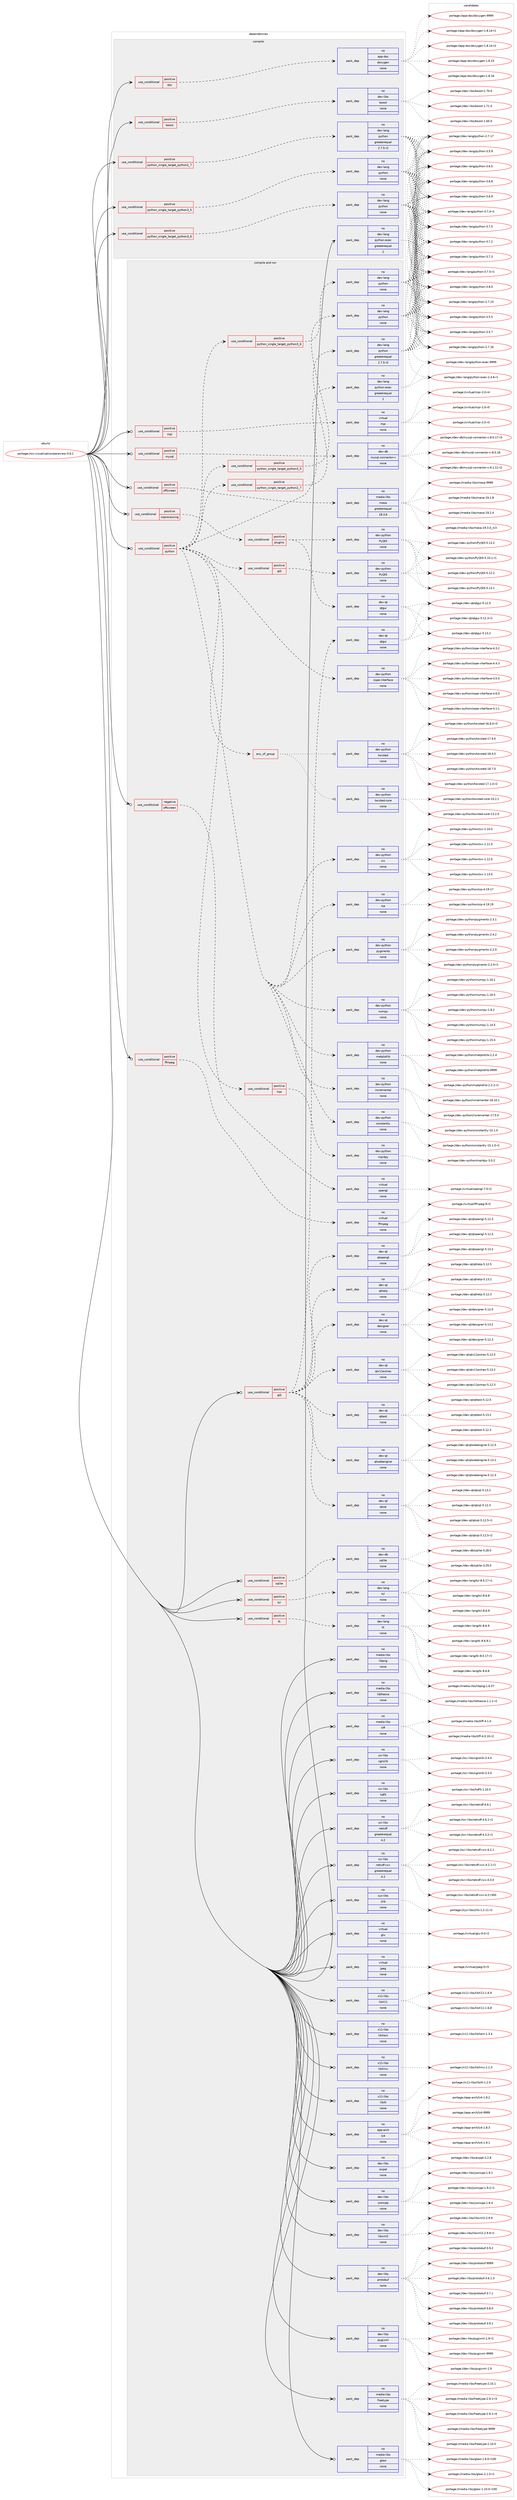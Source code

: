 digraph prolog {

# *************
# Graph options
# *************

newrank=true;
concentrate=true;
compound=true;
graph [rankdir=LR,fontname=Helvetica,fontsize=10,ranksep=1.5];#, ranksep=2.5, nodesep=0.2];
edge  [arrowhead=vee];
node  [fontname=Helvetica,fontsize=10];

# **********
# The ebuild
# **********

subgraph cluster_leftcol {
color=gray;
rank=same;
label=<<i>ebuild</i>>;
id [label="portage://sci-visualization/paraview-5.6.1", color=red, width=4, href="../sci-visualization/paraview-5.6.1.svg"];
}

# ****************
# The dependencies
# ****************

subgraph cluster_midcol {
color=gray;
label=<<i>dependencies</i>>;
subgraph cluster_compile {
fillcolor="#eeeeee";
style=filled;
label=<<i>compile</i>>;
subgraph cond98655 {
dependency398431 [label=<<TABLE BORDER="0" CELLBORDER="1" CELLSPACING="0" CELLPADDING="4"><TR><TD ROWSPAN="3" CELLPADDING="10">use_conditional</TD></TR><TR><TD>positive</TD></TR><TR><TD>boost</TD></TR></TABLE>>, shape=none, color=red];
subgraph pack292998 {
dependency398432 [label=<<TABLE BORDER="0" CELLBORDER="1" CELLSPACING="0" CELLPADDING="4" WIDTH="220"><TR><TD ROWSPAN="6" CELLPADDING="30">pack_dep</TD></TR><TR><TD WIDTH="110">no</TD></TR><TR><TD>dev-libs</TD></TR><TR><TD>boost</TD></TR><TR><TD>none</TD></TR><TR><TD></TD></TR></TABLE>>, shape=none, color=blue];
}
dependency398431:e -> dependency398432:w [weight=20,style="dashed",arrowhead="vee"];
}
id:e -> dependency398431:w [weight=20,style="solid",arrowhead="vee"];
subgraph cond98656 {
dependency398433 [label=<<TABLE BORDER="0" CELLBORDER="1" CELLSPACING="0" CELLPADDING="4"><TR><TD ROWSPAN="3" CELLPADDING="10">use_conditional</TD></TR><TR><TD>positive</TD></TR><TR><TD>doc</TD></TR></TABLE>>, shape=none, color=red];
subgraph pack292999 {
dependency398434 [label=<<TABLE BORDER="0" CELLBORDER="1" CELLSPACING="0" CELLPADDING="4" WIDTH="220"><TR><TD ROWSPAN="6" CELLPADDING="30">pack_dep</TD></TR><TR><TD WIDTH="110">no</TD></TR><TR><TD>app-doc</TD></TR><TR><TD>doxygen</TD></TR><TR><TD>none</TD></TR><TR><TD></TD></TR></TABLE>>, shape=none, color=blue];
}
dependency398433:e -> dependency398434:w [weight=20,style="dashed",arrowhead="vee"];
}
id:e -> dependency398433:w [weight=20,style="solid",arrowhead="vee"];
subgraph cond98657 {
dependency398435 [label=<<TABLE BORDER="0" CELLBORDER="1" CELLSPACING="0" CELLPADDING="4"><TR><TD ROWSPAN="3" CELLPADDING="10">use_conditional</TD></TR><TR><TD>positive</TD></TR><TR><TD>python_single_target_python2_7</TD></TR></TABLE>>, shape=none, color=red];
subgraph pack293000 {
dependency398436 [label=<<TABLE BORDER="0" CELLBORDER="1" CELLSPACING="0" CELLPADDING="4" WIDTH="220"><TR><TD ROWSPAN="6" CELLPADDING="30">pack_dep</TD></TR><TR><TD WIDTH="110">no</TD></TR><TR><TD>dev-lang</TD></TR><TR><TD>python</TD></TR><TR><TD>greaterequal</TD></TR><TR><TD>2.7.5-r2</TD></TR></TABLE>>, shape=none, color=blue];
}
dependency398435:e -> dependency398436:w [weight=20,style="dashed",arrowhead="vee"];
}
id:e -> dependency398435:w [weight=20,style="solid",arrowhead="vee"];
subgraph cond98658 {
dependency398437 [label=<<TABLE BORDER="0" CELLBORDER="1" CELLSPACING="0" CELLPADDING="4"><TR><TD ROWSPAN="3" CELLPADDING="10">use_conditional</TD></TR><TR><TD>positive</TD></TR><TR><TD>python_single_target_python3_5</TD></TR></TABLE>>, shape=none, color=red];
subgraph pack293001 {
dependency398438 [label=<<TABLE BORDER="0" CELLBORDER="1" CELLSPACING="0" CELLPADDING="4" WIDTH="220"><TR><TD ROWSPAN="6" CELLPADDING="30">pack_dep</TD></TR><TR><TD WIDTH="110">no</TD></TR><TR><TD>dev-lang</TD></TR><TR><TD>python</TD></TR><TR><TD>none</TD></TR><TR><TD></TD></TR></TABLE>>, shape=none, color=blue];
}
dependency398437:e -> dependency398438:w [weight=20,style="dashed",arrowhead="vee"];
}
id:e -> dependency398437:w [weight=20,style="solid",arrowhead="vee"];
subgraph cond98659 {
dependency398439 [label=<<TABLE BORDER="0" CELLBORDER="1" CELLSPACING="0" CELLPADDING="4"><TR><TD ROWSPAN="3" CELLPADDING="10">use_conditional</TD></TR><TR><TD>positive</TD></TR><TR><TD>python_single_target_python3_6</TD></TR></TABLE>>, shape=none, color=red];
subgraph pack293002 {
dependency398440 [label=<<TABLE BORDER="0" CELLBORDER="1" CELLSPACING="0" CELLPADDING="4" WIDTH="220"><TR><TD ROWSPAN="6" CELLPADDING="30">pack_dep</TD></TR><TR><TD WIDTH="110">no</TD></TR><TR><TD>dev-lang</TD></TR><TR><TD>python</TD></TR><TR><TD>none</TD></TR><TR><TD></TD></TR></TABLE>>, shape=none, color=blue];
}
dependency398439:e -> dependency398440:w [weight=20,style="dashed",arrowhead="vee"];
}
id:e -> dependency398439:w [weight=20,style="solid",arrowhead="vee"];
subgraph pack293003 {
dependency398441 [label=<<TABLE BORDER="0" CELLBORDER="1" CELLSPACING="0" CELLPADDING="4" WIDTH="220"><TR><TD ROWSPAN="6" CELLPADDING="30">pack_dep</TD></TR><TR><TD WIDTH="110">no</TD></TR><TR><TD>dev-lang</TD></TR><TR><TD>python-exec</TD></TR><TR><TD>greaterequal</TD></TR><TR><TD>2</TD></TR></TABLE>>, shape=none, color=blue];
}
id:e -> dependency398441:w [weight=20,style="solid",arrowhead="vee"];
}
subgraph cluster_compileandrun {
fillcolor="#eeeeee";
style=filled;
label=<<i>compile and run</i>>;
subgraph cond98660 {
dependency398442 [label=<<TABLE BORDER="0" CELLBORDER="1" CELLSPACING="0" CELLPADDING="4"><TR><TD ROWSPAN="3" CELLPADDING="10">use_conditional</TD></TR><TR><TD>negative</TD></TR><TR><TD>offscreen</TD></TR></TABLE>>, shape=none, color=red];
subgraph pack293004 {
dependency398443 [label=<<TABLE BORDER="0" CELLBORDER="1" CELLSPACING="0" CELLPADDING="4" WIDTH="220"><TR><TD ROWSPAN="6" CELLPADDING="30">pack_dep</TD></TR><TR><TD WIDTH="110">no</TD></TR><TR><TD>virtual</TD></TR><TR><TD>opengl</TD></TR><TR><TD>none</TD></TR><TR><TD></TD></TR></TABLE>>, shape=none, color=blue];
}
dependency398442:e -> dependency398443:w [weight=20,style="dashed",arrowhead="vee"];
}
id:e -> dependency398442:w [weight=20,style="solid",arrowhead="odotvee"];
subgraph cond98661 {
dependency398444 [label=<<TABLE BORDER="0" CELLBORDER="1" CELLSPACING="0" CELLPADDING="4"><TR><TD ROWSPAN="3" CELLPADDING="10">use_conditional</TD></TR><TR><TD>positive</TD></TR><TR><TD>coprocessing</TD></TR></TABLE>>, shape=none, color=red];
subgraph cond98662 {
dependency398445 [label=<<TABLE BORDER="0" CELLBORDER="1" CELLSPACING="0" CELLPADDING="4"><TR><TD ROWSPAN="3" CELLPADDING="10">use_conditional</TD></TR><TR><TD>positive</TD></TR><TR><TD>plugins</TD></TR></TABLE>>, shape=none, color=red];
subgraph pack293005 {
dependency398446 [label=<<TABLE BORDER="0" CELLBORDER="1" CELLSPACING="0" CELLPADDING="4" WIDTH="220"><TR><TD ROWSPAN="6" CELLPADDING="30">pack_dep</TD></TR><TR><TD WIDTH="110">no</TD></TR><TR><TD>dev-python</TD></TR><TR><TD>PyQt5</TD></TR><TR><TD>none</TD></TR><TR><TD></TD></TR></TABLE>>, shape=none, color=blue];
}
dependency398445:e -> dependency398446:w [weight=20,style="dashed",arrowhead="vee"];
subgraph pack293006 {
dependency398447 [label=<<TABLE BORDER="0" CELLBORDER="1" CELLSPACING="0" CELLPADDING="4" WIDTH="220"><TR><TD ROWSPAN="6" CELLPADDING="30">pack_dep</TD></TR><TR><TD WIDTH="110">no</TD></TR><TR><TD>dev-qt</TD></TR><TR><TD>qtgui</TD></TR><TR><TD>none</TD></TR><TR><TD></TD></TR></TABLE>>, shape=none, color=blue];
}
dependency398445:e -> dependency398447:w [weight=20,style="dashed",arrowhead="vee"];
}
dependency398444:e -> dependency398445:w [weight=20,style="dashed",arrowhead="vee"];
}
id:e -> dependency398444:w [weight=20,style="solid",arrowhead="odotvee"];
subgraph cond98663 {
dependency398448 [label=<<TABLE BORDER="0" CELLBORDER="1" CELLSPACING="0" CELLPADDING="4"><TR><TD ROWSPAN="3" CELLPADDING="10">use_conditional</TD></TR><TR><TD>positive</TD></TR><TR><TD>ffmpeg</TD></TR></TABLE>>, shape=none, color=red];
subgraph pack293007 {
dependency398449 [label=<<TABLE BORDER="0" CELLBORDER="1" CELLSPACING="0" CELLPADDING="4" WIDTH="220"><TR><TD ROWSPAN="6" CELLPADDING="30">pack_dep</TD></TR><TR><TD WIDTH="110">no</TD></TR><TR><TD>virtual</TD></TR><TR><TD>ffmpeg</TD></TR><TR><TD>none</TD></TR><TR><TD></TD></TR></TABLE>>, shape=none, color=blue];
}
dependency398448:e -> dependency398449:w [weight=20,style="dashed",arrowhead="vee"];
}
id:e -> dependency398448:w [weight=20,style="solid",arrowhead="odotvee"];
subgraph cond98664 {
dependency398450 [label=<<TABLE BORDER="0" CELLBORDER="1" CELLSPACING="0" CELLPADDING="4"><TR><TD ROWSPAN="3" CELLPADDING="10">use_conditional</TD></TR><TR><TD>positive</TD></TR><TR><TD>mpi</TD></TR></TABLE>>, shape=none, color=red];
subgraph pack293008 {
dependency398451 [label=<<TABLE BORDER="0" CELLBORDER="1" CELLSPACING="0" CELLPADDING="4" WIDTH="220"><TR><TD ROWSPAN="6" CELLPADDING="30">pack_dep</TD></TR><TR><TD WIDTH="110">no</TD></TR><TR><TD>virtual</TD></TR><TR><TD>mpi</TD></TR><TR><TD>none</TD></TR><TR><TD></TD></TR></TABLE>>, shape=none, color=blue];
}
dependency398450:e -> dependency398451:w [weight=20,style="dashed",arrowhead="vee"];
}
id:e -> dependency398450:w [weight=20,style="solid",arrowhead="odotvee"];
subgraph cond98665 {
dependency398452 [label=<<TABLE BORDER="0" CELLBORDER="1" CELLSPACING="0" CELLPADDING="4"><TR><TD ROWSPAN="3" CELLPADDING="10">use_conditional</TD></TR><TR><TD>positive</TD></TR><TR><TD>mysql</TD></TR></TABLE>>, shape=none, color=red];
subgraph pack293009 {
dependency398453 [label=<<TABLE BORDER="0" CELLBORDER="1" CELLSPACING="0" CELLPADDING="4" WIDTH="220"><TR><TD ROWSPAN="6" CELLPADDING="30">pack_dep</TD></TR><TR><TD WIDTH="110">no</TD></TR><TR><TD>dev-db</TD></TR><TR><TD>mysql-connector-c</TD></TR><TR><TD>none</TD></TR><TR><TD></TD></TR></TABLE>>, shape=none, color=blue];
}
dependency398452:e -> dependency398453:w [weight=20,style="dashed",arrowhead="vee"];
}
id:e -> dependency398452:w [weight=20,style="solid",arrowhead="odotvee"];
subgraph cond98666 {
dependency398454 [label=<<TABLE BORDER="0" CELLBORDER="1" CELLSPACING="0" CELLPADDING="4"><TR><TD ROWSPAN="3" CELLPADDING="10">use_conditional</TD></TR><TR><TD>positive</TD></TR><TR><TD>offscreen</TD></TR></TABLE>>, shape=none, color=red];
subgraph pack293010 {
dependency398455 [label=<<TABLE BORDER="0" CELLBORDER="1" CELLSPACING="0" CELLPADDING="4" WIDTH="220"><TR><TD ROWSPAN="6" CELLPADDING="30">pack_dep</TD></TR><TR><TD WIDTH="110">no</TD></TR><TR><TD>media-libs</TD></TR><TR><TD>mesa</TD></TR><TR><TD>greaterequal</TD></TR><TR><TD>18.3.6</TD></TR></TABLE>>, shape=none, color=blue];
}
dependency398454:e -> dependency398455:w [weight=20,style="dashed",arrowhead="vee"];
}
id:e -> dependency398454:w [weight=20,style="solid",arrowhead="odotvee"];
subgraph cond98667 {
dependency398456 [label=<<TABLE BORDER="0" CELLBORDER="1" CELLSPACING="0" CELLPADDING="4"><TR><TD ROWSPAN="3" CELLPADDING="10">use_conditional</TD></TR><TR><TD>positive</TD></TR><TR><TD>python</TD></TR></TABLE>>, shape=none, color=red];
subgraph cond98668 {
dependency398457 [label=<<TABLE BORDER="0" CELLBORDER="1" CELLSPACING="0" CELLPADDING="4"><TR><TD ROWSPAN="3" CELLPADDING="10">use_conditional</TD></TR><TR><TD>positive</TD></TR><TR><TD>python_single_target_python2_7</TD></TR></TABLE>>, shape=none, color=red];
subgraph pack293011 {
dependency398458 [label=<<TABLE BORDER="0" CELLBORDER="1" CELLSPACING="0" CELLPADDING="4" WIDTH="220"><TR><TD ROWSPAN="6" CELLPADDING="30">pack_dep</TD></TR><TR><TD WIDTH="110">no</TD></TR><TR><TD>dev-lang</TD></TR><TR><TD>python</TD></TR><TR><TD>greaterequal</TD></TR><TR><TD>2.7.5-r2</TD></TR></TABLE>>, shape=none, color=blue];
}
dependency398457:e -> dependency398458:w [weight=20,style="dashed",arrowhead="vee"];
}
dependency398456:e -> dependency398457:w [weight=20,style="dashed",arrowhead="vee"];
subgraph cond98669 {
dependency398459 [label=<<TABLE BORDER="0" CELLBORDER="1" CELLSPACING="0" CELLPADDING="4"><TR><TD ROWSPAN="3" CELLPADDING="10">use_conditional</TD></TR><TR><TD>positive</TD></TR><TR><TD>python_single_target_python3_5</TD></TR></TABLE>>, shape=none, color=red];
subgraph pack293012 {
dependency398460 [label=<<TABLE BORDER="0" CELLBORDER="1" CELLSPACING="0" CELLPADDING="4" WIDTH="220"><TR><TD ROWSPAN="6" CELLPADDING="30">pack_dep</TD></TR><TR><TD WIDTH="110">no</TD></TR><TR><TD>dev-lang</TD></TR><TR><TD>python</TD></TR><TR><TD>none</TD></TR><TR><TD></TD></TR></TABLE>>, shape=none, color=blue];
}
dependency398459:e -> dependency398460:w [weight=20,style="dashed",arrowhead="vee"];
}
dependency398456:e -> dependency398459:w [weight=20,style="dashed",arrowhead="vee"];
subgraph cond98670 {
dependency398461 [label=<<TABLE BORDER="0" CELLBORDER="1" CELLSPACING="0" CELLPADDING="4"><TR><TD ROWSPAN="3" CELLPADDING="10">use_conditional</TD></TR><TR><TD>positive</TD></TR><TR><TD>python_single_target_python3_6</TD></TR></TABLE>>, shape=none, color=red];
subgraph pack293013 {
dependency398462 [label=<<TABLE BORDER="0" CELLBORDER="1" CELLSPACING="0" CELLPADDING="4" WIDTH="220"><TR><TD ROWSPAN="6" CELLPADDING="30">pack_dep</TD></TR><TR><TD WIDTH="110">no</TD></TR><TR><TD>dev-lang</TD></TR><TR><TD>python</TD></TR><TR><TD>none</TD></TR><TR><TD></TD></TR></TABLE>>, shape=none, color=blue];
}
dependency398461:e -> dependency398462:w [weight=20,style="dashed",arrowhead="vee"];
}
dependency398456:e -> dependency398461:w [weight=20,style="dashed",arrowhead="vee"];
subgraph pack293014 {
dependency398463 [label=<<TABLE BORDER="0" CELLBORDER="1" CELLSPACING="0" CELLPADDING="4" WIDTH="220"><TR><TD ROWSPAN="6" CELLPADDING="30">pack_dep</TD></TR><TR><TD WIDTH="110">no</TD></TR><TR><TD>dev-lang</TD></TR><TR><TD>python-exec</TD></TR><TR><TD>greaterequal</TD></TR><TR><TD>2</TD></TR></TABLE>>, shape=none, color=blue];
}
dependency398456:e -> dependency398463:w [weight=20,style="dashed",arrowhead="vee"];
subgraph pack293015 {
dependency398464 [label=<<TABLE BORDER="0" CELLBORDER="1" CELLSPACING="0" CELLPADDING="4" WIDTH="220"><TR><TD ROWSPAN="6" CELLPADDING="30">pack_dep</TD></TR><TR><TD WIDTH="110">no</TD></TR><TR><TD>dev-python</TD></TR><TR><TD>constantly</TD></TR><TR><TD>none</TD></TR><TR><TD></TD></TR></TABLE>>, shape=none, color=blue];
}
dependency398456:e -> dependency398464:w [weight=20,style="dashed",arrowhead="vee"];
subgraph pack293016 {
dependency398465 [label=<<TABLE BORDER="0" CELLBORDER="1" CELLSPACING="0" CELLPADDING="4" WIDTH="220"><TR><TD ROWSPAN="6" CELLPADDING="30">pack_dep</TD></TR><TR><TD WIDTH="110">no</TD></TR><TR><TD>dev-python</TD></TR><TR><TD>incremental</TD></TR><TR><TD>none</TD></TR><TR><TD></TD></TR></TABLE>>, shape=none, color=blue];
}
dependency398456:e -> dependency398465:w [weight=20,style="dashed",arrowhead="vee"];
subgraph pack293017 {
dependency398466 [label=<<TABLE BORDER="0" CELLBORDER="1" CELLSPACING="0" CELLPADDING="4" WIDTH="220"><TR><TD ROWSPAN="6" CELLPADDING="30">pack_dep</TD></TR><TR><TD WIDTH="110">no</TD></TR><TR><TD>dev-python</TD></TR><TR><TD>matplotlib</TD></TR><TR><TD>none</TD></TR><TR><TD></TD></TR></TABLE>>, shape=none, color=blue];
}
dependency398456:e -> dependency398466:w [weight=20,style="dashed",arrowhead="vee"];
subgraph pack293018 {
dependency398467 [label=<<TABLE BORDER="0" CELLBORDER="1" CELLSPACING="0" CELLPADDING="4" WIDTH="220"><TR><TD ROWSPAN="6" CELLPADDING="30">pack_dep</TD></TR><TR><TD WIDTH="110">no</TD></TR><TR><TD>dev-python</TD></TR><TR><TD>numpy</TD></TR><TR><TD>none</TD></TR><TR><TD></TD></TR></TABLE>>, shape=none, color=blue];
}
dependency398456:e -> dependency398467:w [weight=20,style="dashed",arrowhead="vee"];
subgraph pack293019 {
dependency398468 [label=<<TABLE BORDER="0" CELLBORDER="1" CELLSPACING="0" CELLPADDING="4" WIDTH="220"><TR><TD ROWSPAN="6" CELLPADDING="30">pack_dep</TD></TR><TR><TD WIDTH="110">no</TD></TR><TR><TD>dev-python</TD></TR><TR><TD>pygments</TD></TR><TR><TD>none</TD></TR><TR><TD></TD></TR></TABLE>>, shape=none, color=blue];
}
dependency398456:e -> dependency398468:w [weight=20,style="dashed",arrowhead="vee"];
subgraph pack293020 {
dependency398469 [label=<<TABLE BORDER="0" CELLBORDER="1" CELLSPACING="0" CELLPADDING="4" WIDTH="220"><TR><TD ROWSPAN="6" CELLPADDING="30">pack_dep</TD></TR><TR><TD WIDTH="110">no</TD></TR><TR><TD>dev-python</TD></TR><TR><TD>sip</TD></TR><TR><TD>none</TD></TR><TR><TD></TD></TR></TABLE>>, shape=none, color=blue];
}
dependency398456:e -> dependency398469:w [weight=20,style="dashed",arrowhead="vee"];
subgraph pack293021 {
dependency398470 [label=<<TABLE BORDER="0" CELLBORDER="1" CELLSPACING="0" CELLPADDING="4" WIDTH="220"><TR><TD ROWSPAN="6" CELLPADDING="30">pack_dep</TD></TR><TR><TD WIDTH="110">no</TD></TR><TR><TD>dev-python</TD></TR><TR><TD>six</TD></TR><TR><TD>none</TD></TR><TR><TD></TD></TR></TABLE>>, shape=none, color=blue];
}
dependency398456:e -> dependency398470:w [weight=20,style="dashed",arrowhead="vee"];
subgraph any6571 {
dependency398471 [label=<<TABLE BORDER="0" CELLBORDER="1" CELLSPACING="0" CELLPADDING="4"><TR><TD CELLPADDING="10">any_of_group</TD></TR></TABLE>>, shape=none, color=red];subgraph pack293022 {
dependency398472 [label=<<TABLE BORDER="0" CELLBORDER="1" CELLSPACING="0" CELLPADDING="4" WIDTH="220"><TR><TD ROWSPAN="6" CELLPADDING="30">pack_dep</TD></TR><TR><TD WIDTH="110">no</TD></TR><TR><TD>dev-python</TD></TR><TR><TD>twisted</TD></TR><TR><TD>none</TD></TR><TR><TD></TD></TR></TABLE>>, shape=none, color=blue];
}
dependency398471:e -> dependency398472:w [weight=20,style="dotted",arrowhead="oinv"];
subgraph pack293023 {
dependency398473 [label=<<TABLE BORDER="0" CELLBORDER="1" CELLSPACING="0" CELLPADDING="4" WIDTH="220"><TR><TD ROWSPAN="6" CELLPADDING="30">pack_dep</TD></TR><TR><TD WIDTH="110">no</TD></TR><TR><TD>dev-python</TD></TR><TR><TD>twisted-core</TD></TR><TR><TD>none</TD></TR><TR><TD></TD></TR></TABLE>>, shape=none, color=blue];
}
dependency398471:e -> dependency398473:w [weight=20,style="dotted",arrowhead="oinv"];
}
dependency398456:e -> dependency398471:w [weight=20,style="dashed",arrowhead="vee"];
subgraph pack293024 {
dependency398474 [label=<<TABLE BORDER="0" CELLBORDER="1" CELLSPACING="0" CELLPADDING="4" WIDTH="220"><TR><TD ROWSPAN="6" CELLPADDING="30">pack_dep</TD></TR><TR><TD WIDTH="110">no</TD></TR><TR><TD>dev-python</TD></TR><TR><TD>zope-interface</TD></TR><TR><TD>none</TD></TR><TR><TD></TD></TR></TABLE>>, shape=none, color=blue];
}
dependency398456:e -> dependency398474:w [weight=20,style="dashed",arrowhead="vee"];
subgraph cond98671 {
dependency398475 [label=<<TABLE BORDER="0" CELLBORDER="1" CELLSPACING="0" CELLPADDING="4"><TR><TD ROWSPAN="3" CELLPADDING="10">use_conditional</TD></TR><TR><TD>positive</TD></TR><TR><TD>mpi</TD></TR></TABLE>>, shape=none, color=red];
subgraph pack293025 {
dependency398476 [label=<<TABLE BORDER="0" CELLBORDER="1" CELLSPACING="0" CELLPADDING="4" WIDTH="220"><TR><TD ROWSPAN="6" CELLPADDING="30">pack_dep</TD></TR><TR><TD WIDTH="110">no</TD></TR><TR><TD>dev-python</TD></TR><TR><TD>mpi4py</TD></TR><TR><TD>none</TD></TR><TR><TD></TD></TR></TABLE>>, shape=none, color=blue];
}
dependency398475:e -> dependency398476:w [weight=20,style="dashed",arrowhead="vee"];
}
dependency398456:e -> dependency398475:w [weight=20,style="dashed",arrowhead="vee"];
subgraph cond98672 {
dependency398477 [label=<<TABLE BORDER="0" CELLBORDER="1" CELLSPACING="0" CELLPADDING="4"><TR><TD ROWSPAN="3" CELLPADDING="10">use_conditional</TD></TR><TR><TD>positive</TD></TR><TR><TD>qt5</TD></TR></TABLE>>, shape=none, color=red];
subgraph pack293026 {
dependency398478 [label=<<TABLE BORDER="0" CELLBORDER="1" CELLSPACING="0" CELLPADDING="4" WIDTH="220"><TR><TD ROWSPAN="6" CELLPADDING="30">pack_dep</TD></TR><TR><TD WIDTH="110">no</TD></TR><TR><TD>dev-python</TD></TR><TR><TD>PyQt5</TD></TR><TR><TD>none</TD></TR><TR><TD></TD></TR></TABLE>>, shape=none, color=blue];
}
dependency398477:e -> dependency398478:w [weight=20,style="dashed",arrowhead="vee"];
}
dependency398456:e -> dependency398477:w [weight=20,style="dashed",arrowhead="vee"];
}
id:e -> dependency398456:w [weight=20,style="solid",arrowhead="odotvee"];
subgraph cond98673 {
dependency398479 [label=<<TABLE BORDER="0" CELLBORDER="1" CELLSPACING="0" CELLPADDING="4"><TR><TD ROWSPAN="3" CELLPADDING="10">use_conditional</TD></TR><TR><TD>positive</TD></TR><TR><TD>qt5</TD></TR></TABLE>>, shape=none, color=red];
subgraph pack293027 {
dependency398480 [label=<<TABLE BORDER="0" CELLBORDER="1" CELLSPACING="0" CELLPADDING="4" WIDTH="220"><TR><TD ROWSPAN="6" CELLPADDING="30">pack_dep</TD></TR><TR><TD WIDTH="110">no</TD></TR><TR><TD>dev-qt</TD></TR><TR><TD>designer</TD></TR><TR><TD>none</TD></TR><TR><TD></TD></TR></TABLE>>, shape=none, color=blue];
}
dependency398479:e -> dependency398480:w [weight=20,style="dashed",arrowhead="vee"];
subgraph pack293028 {
dependency398481 [label=<<TABLE BORDER="0" CELLBORDER="1" CELLSPACING="0" CELLPADDING="4" WIDTH="220"><TR><TD ROWSPAN="6" CELLPADDING="30">pack_dep</TD></TR><TR><TD WIDTH="110">no</TD></TR><TR><TD>dev-qt</TD></TR><TR><TD>qtgui</TD></TR><TR><TD>none</TD></TR><TR><TD></TD></TR></TABLE>>, shape=none, color=blue];
}
dependency398479:e -> dependency398481:w [weight=20,style="dashed",arrowhead="vee"];
subgraph pack293029 {
dependency398482 [label=<<TABLE BORDER="0" CELLBORDER="1" CELLSPACING="0" CELLPADDING="4" WIDTH="220"><TR><TD ROWSPAN="6" CELLPADDING="30">pack_dep</TD></TR><TR><TD WIDTH="110">no</TD></TR><TR><TD>dev-qt</TD></TR><TR><TD>qthelp</TD></TR><TR><TD>none</TD></TR><TR><TD></TD></TR></TABLE>>, shape=none, color=blue];
}
dependency398479:e -> dependency398482:w [weight=20,style="dashed",arrowhead="vee"];
subgraph pack293030 {
dependency398483 [label=<<TABLE BORDER="0" CELLBORDER="1" CELLSPACING="0" CELLPADDING="4" WIDTH="220"><TR><TD ROWSPAN="6" CELLPADDING="30">pack_dep</TD></TR><TR><TD WIDTH="110">no</TD></TR><TR><TD>dev-qt</TD></TR><TR><TD>qtopengl</TD></TR><TR><TD>none</TD></TR><TR><TD></TD></TR></TABLE>>, shape=none, color=blue];
}
dependency398479:e -> dependency398483:w [weight=20,style="dashed",arrowhead="vee"];
subgraph pack293031 {
dependency398484 [label=<<TABLE BORDER="0" CELLBORDER="1" CELLSPACING="0" CELLPADDING="4" WIDTH="220"><TR><TD ROWSPAN="6" CELLPADDING="30">pack_dep</TD></TR><TR><TD WIDTH="110">no</TD></TR><TR><TD>dev-qt</TD></TR><TR><TD>qtsql</TD></TR><TR><TD>none</TD></TR><TR><TD></TD></TR></TABLE>>, shape=none, color=blue];
}
dependency398479:e -> dependency398484:w [weight=20,style="dashed",arrowhead="vee"];
subgraph pack293032 {
dependency398485 [label=<<TABLE BORDER="0" CELLBORDER="1" CELLSPACING="0" CELLPADDING="4" WIDTH="220"><TR><TD ROWSPAN="6" CELLPADDING="30">pack_dep</TD></TR><TR><TD WIDTH="110">no</TD></TR><TR><TD>dev-qt</TD></TR><TR><TD>qttest</TD></TR><TR><TD>none</TD></TR><TR><TD></TD></TR></TABLE>>, shape=none, color=blue];
}
dependency398479:e -> dependency398485:w [weight=20,style="dashed",arrowhead="vee"];
subgraph pack293033 {
dependency398486 [label=<<TABLE BORDER="0" CELLBORDER="1" CELLSPACING="0" CELLPADDING="4" WIDTH="220"><TR><TD ROWSPAN="6" CELLPADDING="30">pack_dep</TD></TR><TR><TD WIDTH="110">no</TD></TR><TR><TD>dev-qt</TD></TR><TR><TD>qtwebengine</TD></TR><TR><TD>none</TD></TR><TR><TD></TD></TR></TABLE>>, shape=none, color=blue];
}
dependency398479:e -> dependency398486:w [weight=20,style="dashed",arrowhead="vee"];
subgraph pack293034 {
dependency398487 [label=<<TABLE BORDER="0" CELLBORDER="1" CELLSPACING="0" CELLPADDING="4" WIDTH="220"><TR><TD ROWSPAN="6" CELLPADDING="30">pack_dep</TD></TR><TR><TD WIDTH="110">no</TD></TR><TR><TD>dev-qt</TD></TR><TR><TD>qtx11extras</TD></TR><TR><TD>none</TD></TR><TR><TD></TD></TR></TABLE>>, shape=none, color=blue];
}
dependency398479:e -> dependency398487:w [weight=20,style="dashed",arrowhead="vee"];
}
id:e -> dependency398479:w [weight=20,style="solid",arrowhead="odotvee"];
subgraph cond98674 {
dependency398488 [label=<<TABLE BORDER="0" CELLBORDER="1" CELLSPACING="0" CELLPADDING="4"><TR><TD ROWSPAN="3" CELLPADDING="10">use_conditional</TD></TR><TR><TD>positive</TD></TR><TR><TD>sqlite</TD></TR></TABLE>>, shape=none, color=red];
subgraph pack293035 {
dependency398489 [label=<<TABLE BORDER="0" CELLBORDER="1" CELLSPACING="0" CELLPADDING="4" WIDTH="220"><TR><TD ROWSPAN="6" CELLPADDING="30">pack_dep</TD></TR><TR><TD WIDTH="110">no</TD></TR><TR><TD>dev-db</TD></TR><TR><TD>sqlite</TD></TR><TR><TD>none</TD></TR><TR><TD></TD></TR></TABLE>>, shape=none, color=blue];
}
dependency398488:e -> dependency398489:w [weight=20,style="dashed",arrowhead="vee"];
}
id:e -> dependency398488:w [weight=20,style="solid",arrowhead="odotvee"];
subgraph cond98675 {
dependency398490 [label=<<TABLE BORDER="0" CELLBORDER="1" CELLSPACING="0" CELLPADDING="4"><TR><TD ROWSPAN="3" CELLPADDING="10">use_conditional</TD></TR><TR><TD>positive</TD></TR><TR><TD>tcl</TD></TR></TABLE>>, shape=none, color=red];
subgraph pack293036 {
dependency398491 [label=<<TABLE BORDER="0" CELLBORDER="1" CELLSPACING="0" CELLPADDING="4" WIDTH="220"><TR><TD ROWSPAN="6" CELLPADDING="30">pack_dep</TD></TR><TR><TD WIDTH="110">no</TD></TR><TR><TD>dev-lang</TD></TR><TR><TD>tcl</TD></TR><TR><TD>none</TD></TR><TR><TD></TD></TR></TABLE>>, shape=none, color=blue];
}
dependency398490:e -> dependency398491:w [weight=20,style="dashed",arrowhead="vee"];
}
id:e -> dependency398490:w [weight=20,style="solid",arrowhead="odotvee"];
subgraph cond98676 {
dependency398492 [label=<<TABLE BORDER="0" CELLBORDER="1" CELLSPACING="0" CELLPADDING="4"><TR><TD ROWSPAN="3" CELLPADDING="10">use_conditional</TD></TR><TR><TD>positive</TD></TR><TR><TD>tk</TD></TR></TABLE>>, shape=none, color=red];
subgraph pack293037 {
dependency398493 [label=<<TABLE BORDER="0" CELLBORDER="1" CELLSPACING="0" CELLPADDING="4" WIDTH="220"><TR><TD ROWSPAN="6" CELLPADDING="30">pack_dep</TD></TR><TR><TD WIDTH="110">no</TD></TR><TR><TD>dev-lang</TD></TR><TR><TD>tk</TD></TR><TR><TD>none</TD></TR><TR><TD></TD></TR></TABLE>>, shape=none, color=blue];
}
dependency398492:e -> dependency398493:w [weight=20,style="dashed",arrowhead="vee"];
}
id:e -> dependency398492:w [weight=20,style="solid",arrowhead="odotvee"];
subgraph pack293038 {
dependency398494 [label=<<TABLE BORDER="0" CELLBORDER="1" CELLSPACING="0" CELLPADDING="4" WIDTH="220"><TR><TD ROWSPAN="6" CELLPADDING="30">pack_dep</TD></TR><TR><TD WIDTH="110">no</TD></TR><TR><TD>app-arch</TD></TR><TR><TD>lz4</TD></TR><TR><TD>none</TD></TR><TR><TD></TD></TR></TABLE>>, shape=none, color=blue];
}
id:e -> dependency398494:w [weight=20,style="solid",arrowhead="odotvee"];
subgraph pack293039 {
dependency398495 [label=<<TABLE BORDER="0" CELLBORDER="1" CELLSPACING="0" CELLPADDING="4" WIDTH="220"><TR><TD ROWSPAN="6" CELLPADDING="30">pack_dep</TD></TR><TR><TD WIDTH="110">no</TD></TR><TR><TD>dev-libs</TD></TR><TR><TD>expat</TD></TR><TR><TD>none</TD></TR><TR><TD></TD></TR></TABLE>>, shape=none, color=blue];
}
id:e -> dependency398495:w [weight=20,style="solid",arrowhead="odotvee"];
subgraph pack293040 {
dependency398496 [label=<<TABLE BORDER="0" CELLBORDER="1" CELLSPACING="0" CELLPADDING="4" WIDTH="220"><TR><TD ROWSPAN="6" CELLPADDING="30">pack_dep</TD></TR><TR><TD WIDTH="110">no</TD></TR><TR><TD>dev-libs</TD></TR><TR><TD>jsoncpp</TD></TR><TR><TD>none</TD></TR><TR><TD></TD></TR></TABLE>>, shape=none, color=blue];
}
id:e -> dependency398496:w [weight=20,style="solid",arrowhead="odotvee"];
subgraph pack293041 {
dependency398497 [label=<<TABLE BORDER="0" CELLBORDER="1" CELLSPACING="0" CELLPADDING="4" WIDTH="220"><TR><TD ROWSPAN="6" CELLPADDING="30">pack_dep</TD></TR><TR><TD WIDTH="110">no</TD></TR><TR><TD>dev-libs</TD></TR><TR><TD>libxml2</TD></TR><TR><TD>none</TD></TR><TR><TD></TD></TR></TABLE>>, shape=none, color=blue];
}
id:e -> dependency398497:w [weight=20,style="solid",arrowhead="odotvee"];
subgraph pack293042 {
dependency398498 [label=<<TABLE BORDER="0" CELLBORDER="1" CELLSPACING="0" CELLPADDING="4" WIDTH="220"><TR><TD ROWSPAN="6" CELLPADDING="30">pack_dep</TD></TR><TR><TD WIDTH="110">no</TD></TR><TR><TD>dev-libs</TD></TR><TR><TD>protobuf</TD></TR><TR><TD>none</TD></TR><TR><TD></TD></TR></TABLE>>, shape=none, color=blue];
}
id:e -> dependency398498:w [weight=20,style="solid",arrowhead="odotvee"];
subgraph pack293043 {
dependency398499 [label=<<TABLE BORDER="0" CELLBORDER="1" CELLSPACING="0" CELLPADDING="4" WIDTH="220"><TR><TD ROWSPAN="6" CELLPADDING="30">pack_dep</TD></TR><TR><TD WIDTH="110">no</TD></TR><TR><TD>dev-libs</TD></TR><TR><TD>pugixml</TD></TR><TR><TD>none</TD></TR><TR><TD></TD></TR></TABLE>>, shape=none, color=blue];
}
id:e -> dependency398499:w [weight=20,style="solid",arrowhead="odotvee"];
subgraph pack293044 {
dependency398500 [label=<<TABLE BORDER="0" CELLBORDER="1" CELLSPACING="0" CELLPADDING="4" WIDTH="220"><TR><TD ROWSPAN="6" CELLPADDING="30">pack_dep</TD></TR><TR><TD WIDTH="110">no</TD></TR><TR><TD>media-libs</TD></TR><TR><TD>freetype</TD></TR><TR><TD>none</TD></TR><TR><TD></TD></TR></TABLE>>, shape=none, color=blue];
}
id:e -> dependency398500:w [weight=20,style="solid",arrowhead="odotvee"];
subgraph pack293045 {
dependency398501 [label=<<TABLE BORDER="0" CELLBORDER="1" CELLSPACING="0" CELLPADDING="4" WIDTH="220"><TR><TD ROWSPAN="6" CELLPADDING="30">pack_dep</TD></TR><TR><TD WIDTH="110">no</TD></TR><TR><TD>media-libs</TD></TR><TR><TD>glew</TD></TR><TR><TD>none</TD></TR><TR><TD></TD></TR></TABLE>>, shape=none, color=blue];
}
id:e -> dependency398501:w [weight=20,style="solid",arrowhead="odotvee"];
subgraph pack293046 {
dependency398502 [label=<<TABLE BORDER="0" CELLBORDER="1" CELLSPACING="0" CELLPADDING="4" WIDTH="220"><TR><TD ROWSPAN="6" CELLPADDING="30">pack_dep</TD></TR><TR><TD WIDTH="110">no</TD></TR><TR><TD>media-libs</TD></TR><TR><TD>libpng</TD></TR><TR><TD>none</TD></TR><TR><TD></TD></TR></TABLE>>, shape=none, color=blue];
}
id:e -> dependency398502:w [weight=20,style="solid",arrowhead="odotvee"];
subgraph pack293047 {
dependency398503 [label=<<TABLE BORDER="0" CELLBORDER="1" CELLSPACING="0" CELLPADDING="4" WIDTH="220"><TR><TD ROWSPAN="6" CELLPADDING="30">pack_dep</TD></TR><TR><TD WIDTH="110">no</TD></TR><TR><TD>media-libs</TD></TR><TR><TD>libtheora</TD></TR><TR><TD>none</TD></TR><TR><TD></TD></TR></TABLE>>, shape=none, color=blue];
}
id:e -> dependency398503:w [weight=20,style="solid",arrowhead="odotvee"];
subgraph pack293048 {
dependency398504 [label=<<TABLE BORDER="0" CELLBORDER="1" CELLSPACING="0" CELLPADDING="4" WIDTH="220"><TR><TD ROWSPAN="6" CELLPADDING="30">pack_dep</TD></TR><TR><TD WIDTH="110">no</TD></TR><TR><TD>media-libs</TD></TR><TR><TD>tiff</TD></TR><TR><TD>none</TD></TR><TR><TD></TD></TR></TABLE>>, shape=none, color=blue];
}
id:e -> dependency398504:w [weight=20,style="solid",arrowhead="odotvee"];
subgraph pack293049 {
dependency398505 [label=<<TABLE BORDER="0" CELLBORDER="1" CELLSPACING="0" CELLPADDING="4" WIDTH="220"><TR><TD ROWSPAN="6" CELLPADDING="30">pack_dep</TD></TR><TR><TD WIDTH="110">no</TD></TR><TR><TD>sci-libs</TD></TR><TR><TD>cgnslib</TD></TR><TR><TD>none</TD></TR><TR><TD></TD></TR></TABLE>>, shape=none, color=blue];
}
id:e -> dependency398505:w [weight=20,style="solid",arrowhead="odotvee"];
subgraph pack293050 {
dependency398506 [label=<<TABLE BORDER="0" CELLBORDER="1" CELLSPACING="0" CELLPADDING="4" WIDTH="220"><TR><TD ROWSPAN="6" CELLPADDING="30">pack_dep</TD></TR><TR><TD WIDTH="110">no</TD></TR><TR><TD>sci-libs</TD></TR><TR><TD>hdf5</TD></TR><TR><TD>none</TD></TR><TR><TD></TD></TR></TABLE>>, shape=none, color=blue];
}
id:e -> dependency398506:w [weight=20,style="solid",arrowhead="odotvee"];
subgraph pack293051 {
dependency398507 [label=<<TABLE BORDER="0" CELLBORDER="1" CELLSPACING="0" CELLPADDING="4" WIDTH="220"><TR><TD ROWSPAN="6" CELLPADDING="30">pack_dep</TD></TR><TR><TD WIDTH="110">no</TD></TR><TR><TD>sci-libs</TD></TR><TR><TD>netcdf</TD></TR><TR><TD>greaterequal</TD></TR><TR><TD>4.2</TD></TR></TABLE>>, shape=none, color=blue];
}
id:e -> dependency398507:w [weight=20,style="solid",arrowhead="odotvee"];
subgraph pack293052 {
dependency398508 [label=<<TABLE BORDER="0" CELLBORDER="1" CELLSPACING="0" CELLPADDING="4" WIDTH="220"><TR><TD ROWSPAN="6" CELLPADDING="30">pack_dep</TD></TR><TR><TD WIDTH="110">no</TD></TR><TR><TD>sci-libs</TD></TR><TR><TD>netcdf-cxx</TD></TR><TR><TD>greaterequal</TD></TR><TR><TD>4.2</TD></TR></TABLE>>, shape=none, color=blue];
}
id:e -> dependency398508:w [weight=20,style="solid",arrowhead="odotvee"];
subgraph pack293053 {
dependency398509 [label=<<TABLE BORDER="0" CELLBORDER="1" CELLSPACING="0" CELLPADDING="4" WIDTH="220"><TR><TD ROWSPAN="6" CELLPADDING="30">pack_dep</TD></TR><TR><TD WIDTH="110">no</TD></TR><TR><TD>sys-libs</TD></TR><TR><TD>zlib</TD></TR><TR><TD>none</TD></TR><TR><TD></TD></TR></TABLE>>, shape=none, color=blue];
}
id:e -> dependency398509:w [weight=20,style="solid",arrowhead="odotvee"];
subgraph pack293054 {
dependency398510 [label=<<TABLE BORDER="0" CELLBORDER="1" CELLSPACING="0" CELLPADDING="4" WIDTH="220"><TR><TD ROWSPAN="6" CELLPADDING="30">pack_dep</TD></TR><TR><TD WIDTH="110">no</TD></TR><TR><TD>virtual</TD></TR><TR><TD>glu</TD></TR><TR><TD>none</TD></TR><TR><TD></TD></TR></TABLE>>, shape=none, color=blue];
}
id:e -> dependency398510:w [weight=20,style="solid",arrowhead="odotvee"];
subgraph pack293055 {
dependency398511 [label=<<TABLE BORDER="0" CELLBORDER="1" CELLSPACING="0" CELLPADDING="4" WIDTH="220"><TR><TD ROWSPAN="6" CELLPADDING="30">pack_dep</TD></TR><TR><TD WIDTH="110">no</TD></TR><TR><TD>virtual</TD></TR><TR><TD>jpeg</TD></TR><TR><TD>none</TD></TR><TR><TD></TD></TR></TABLE>>, shape=none, color=blue];
}
id:e -> dependency398511:w [weight=20,style="solid",arrowhead="odotvee"];
subgraph pack293056 {
dependency398512 [label=<<TABLE BORDER="0" CELLBORDER="1" CELLSPACING="0" CELLPADDING="4" WIDTH="220"><TR><TD ROWSPAN="6" CELLPADDING="30">pack_dep</TD></TR><TR><TD WIDTH="110">no</TD></TR><TR><TD>x11-libs</TD></TR><TR><TD>libX11</TD></TR><TR><TD>none</TD></TR><TR><TD></TD></TR></TABLE>>, shape=none, color=blue];
}
id:e -> dependency398512:w [weight=20,style="solid",arrowhead="odotvee"];
subgraph pack293057 {
dependency398513 [label=<<TABLE BORDER="0" CELLBORDER="1" CELLSPACING="0" CELLPADDING="4" WIDTH="220"><TR><TD ROWSPAN="6" CELLPADDING="30">pack_dep</TD></TR><TR><TD WIDTH="110">no</TD></TR><TR><TD>x11-libs</TD></TR><TR><TD>libXext</TD></TR><TR><TD>none</TD></TR><TR><TD></TD></TR></TABLE>>, shape=none, color=blue];
}
id:e -> dependency398513:w [weight=20,style="solid",arrowhead="odotvee"];
subgraph pack293058 {
dependency398514 [label=<<TABLE BORDER="0" CELLBORDER="1" CELLSPACING="0" CELLPADDING="4" WIDTH="220"><TR><TD ROWSPAN="6" CELLPADDING="30">pack_dep</TD></TR><TR><TD WIDTH="110">no</TD></TR><TR><TD>x11-libs</TD></TR><TR><TD>libXmu</TD></TR><TR><TD>none</TD></TR><TR><TD></TD></TR></TABLE>>, shape=none, color=blue];
}
id:e -> dependency398514:w [weight=20,style="solid",arrowhead="odotvee"];
subgraph pack293059 {
dependency398515 [label=<<TABLE BORDER="0" CELLBORDER="1" CELLSPACING="0" CELLPADDING="4" WIDTH="220"><TR><TD ROWSPAN="6" CELLPADDING="30">pack_dep</TD></TR><TR><TD WIDTH="110">no</TD></TR><TR><TD>x11-libs</TD></TR><TR><TD>libXt</TD></TR><TR><TD>none</TD></TR><TR><TD></TD></TR></TABLE>>, shape=none, color=blue];
}
id:e -> dependency398515:w [weight=20,style="solid",arrowhead="odotvee"];
}
subgraph cluster_run {
fillcolor="#eeeeee";
style=filled;
label=<<i>run</i>>;
}
}

# **************
# The candidates
# **************

subgraph cluster_choices {
rank=same;
color=gray;
label=<<i>candidates</i>>;

subgraph choice292998 {
color=black;
nodesep=1;
choiceportage1001011184510810598115479811111111511645494654534648 [label="portage://dev-libs/boost-1.65.0", color=red, width=4,href="../dev-libs/boost-1.65.0.svg"];
choiceportage1001011184510810598115479811111111511645494655484648 [label="portage://dev-libs/boost-1.70.0", color=red, width=4,href="../dev-libs/boost-1.70.0.svg"];
choiceportage1001011184510810598115479811111111511645494655494648 [label="portage://dev-libs/boost-1.71.0", color=red, width=4,href="../dev-libs/boost-1.71.0.svg"];
dependency398432:e -> choiceportage1001011184510810598115479811111111511645494654534648:w [style=dotted,weight="100"];
dependency398432:e -> choiceportage1001011184510810598115479811111111511645494655484648:w [style=dotted,weight="100"];
dependency398432:e -> choiceportage1001011184510810598115479811111111511645494655494648:w [style=dotted,weight="100"];
}
subgraph choice292999 {
color=black;
nodesep=1;
choiceportage97112112451001119947100111120121103101110454946564649524511449 [label="portage://app-doc/doxygen-1.8.14-r1", color=red, width=4,href="../app-doc/doxygen-1.8.14-r1.svg"];
choiceportage97112112451001119947100111120121103101110454946564649524511450 [label="portage://app-doc/doxygen-1.8.14-r2", color=red, width=4,href="../app-doc/doxygen-1.8.14-r2.svg"];
choiceportage9711211245100111994710011112012110310111045494656464953 [label="portage://app-doc/doxygen-1.8.15", color=red, width=4,href="../app-doc/doxygen-1.8.15.svg"];
choiceportage9711211245100111994710011112012110310111045494656464954 [label="portage://app-doc/doxygen-1.8.16", color=red, width=4,href="../app-doc/doxygen-1.8.16.svg"];
choiceportage971121124510011199471001111201211031011104557575757 [label="portage://app-doc/doxygen-9999", color=red, width=4,href="../app-doc/doxygen-9999.svg"];
dependency398434:e -> choiceportage97112112451001119947100111120121103101110454946564649524511449:w [style=dotted,weight="100"];
dependency398434:e -> choiceportage97112112451001119947100111120121103101110454946564649524511450:w [style=dotted,weight="100"];
dependency398434:e -> choiceportage9711211245100111994710011112012110310111045494656464953:w [style=dotted,weight="100"];
dependency398434:e -> choiceportage9711211245100111994710011112012110310111045494656464954:w [style=dotted,weight="100"];
dependency398434:e -> choiceportage971121124510011199471001111201211031011104557575757:w [style=dotted,weight="100"];
}
subgraph choice293000 {
color=black;
nodesep=1;
choiceportage10010111845108971101034711212111610411111045504655464953 [label="portage://dev-lang/python-2.7.15", color=red, width=4,href="../dev-lang/python-2.7.15.svg"];
choiceportage10010111845108971101034711212111610411111045504655464954 [label="portage://dev-lang/python-2.7.16", color=red, width=4,href="../dev-lang/python-2.7.16.svg"];
choiceportage10010111845108971101034711212111610411111045504655464955 [label="portage://dev-lang/python-2.7.17", color=red, width=4,href="../dev-lang/python-2.7.17.svg"];
choiceportage100101118451089711010347112121116104111110455146534653 [label="portage://dev-lang/python-3.5.5", color=red, width=4,href="../dev-lang/python-3.5.5.svg"];
choiceportage100101118451089711010347112121116104111110455146534655 [label="portage://dev-lang/python-3.5.7", color=red, width=4,href="../dev-lang/python-3.5.7.svg"];
choiceportage100101118451089711010347112121116104111110455146534657 [label="portage://dev-lang/python-3.5.9", color=red, width=4,href="../dev-lang/python-3.5.9.svg"];
choiceportage100101118451089711010347112121116104111110455146544653 [label="portage://dev-lang/python-3.6.5", color=red, width=4,href="../dev-lang/python-3.6.5.svg"];
choiceportage100101118451089711010347112121116104111110455146544656 [label="portage://dev-lang/python-3.6.8", color=red, width=4,href="../dev-lang/python-3.6.8.svg"];
choiceportage100101118451089711010347112121116104111110455146544657 [label="portage://dev-lang/python-3.6.9", color=red, width=4,href="../dev-lang/python-3.6.9.svg"];
choiceportage100101118451089711010347112121116104111110455146554650 [label="portage://dev-lang/python-3.7.2", color=red, width=4,href="../dev-lang/python-3.7.2.svg"];
choiceportage100101118451089711010347112121116104111110455146554651 [label="portage://dev-lang/python-3.7.3", color=red, width=4,href="../dev-lang/python-3.7.3.svg"];
choiceportage1001011184510897110103471121211161041111104551465546524511449 [label="portage://dev-lang/python-3.7.4-r1", color=red, width=4,href="../dev-lang/python-3.7.4-r1.svg"];
choiceportage100101118451089711010347112121116104111110455146554653 [label="portage://dev-lang/python-3.7.5", color=red, width=4,href="../dev-lang/python-3.7.5.svg"];
choiceportage1001011184510897110103471121211161041111104551465546534511449 [label="portage://dev-lang/python-3.7.5-r1", color=red, width=4,href="../dev-lang/python-3.7.5-r1.svg"];
choiceportage100101118451089711010347112121116104111110455146564648 [label="portage://dev-lang/python-3.8.0", color=red, width=4,href="../dev-lang/python-3.8.0.svg"];
dependency398436:e -> choiceportage10010111845108971101034711212111610411111045504655464953:w [style=dotted,weight="100"];
dependency398436:e -> choiceportage10010111845108971101034711212111610411111045504655464954:w [style=dotted,weight="100"];
dependency398436:e -> choiceportage10010111845108971101034711212111610411111045504655464955:w [style=dotted,weight="100"];
dependency398436:e -> choiceportage100101118451089711010347112121116104111110455146534653:w [style=dotted,weight="100"];
dependency398436:e -> choiceportage100101118451089711010347112121116104111110455146534655:w [style=dotted,weight="100"];
dependency398436:e -> choiceportage100101118451089711010347112121116104111110455146534657:w [style=dotted,weight="100"];
dependency398436:e -> choiceportage100101118451089711010347112121116104111110455146544653:w [style=dotted,weight="100"];
dependency398436:e -> choiceportage100101118451089711010347112121116104111110455146544656:w [style=dotted,weight="100"];
dependency398436:e -> choiceportage100101118451089711010347112121116104111110455146544657:w [style=dotted,weight="100"];
dependency398436:e -> choiceportage100101118451089711010347112121116104111110455146554650:w [style=dotted,weight="100"];
dependency398436:e -> choiceportage100101118451089711010347112121116104111110455146554651:w [style=dotted,weight="100"];
dependency398436:e -> choiceportage1001011184510897110103471121211161041111104551465546524511449:w [style=dotted,weight="100"];
dependency398436:e -> choiceportage100101118451089711010347112121116104111110455146554653:w [style=dotted,weight="100"];
dependency398436:e -> choiceportage1001011184510897110103471121211161041111104551465546534511449:w [style=dotted,weight="100"];
dependency398436:e -> choiceportage100101118451089711010347112121116104111110455146564648:w [style=dotted,weight="100"];
}
subgraph choice293001 {
color=black;
nodesep=1;
choiceportage10010111845108971101034711212111610411111045504655464953 [label="portage://dev-lang/python-2.7.15", color=red, width=4,href="../dev-lang/python-2.7.15.svg"];
choiceportage10010111845108971101034711212111610411111045504655464954 [label="portage://dev-lang/python-2.7.16", color=red, width=4,href="../dev-lang/python-2.7.16.svg"];
choiceportage10010111845108971101034711212111610411111045504655464955 [label="portage://dev-lang/python-2.7.17", color=red, width=4,href="../dev-lang/python-2.7.17.svg"];
choiceportage100101118451089711010347112121116104111110455146534653 [label="portage://dev-lang/python-3.5.5", color=red, width=4,href="../dev-lang/python-3.5.5.svg"];
choiceportage100101118451089711010347112121116104111110455146534655 [label="portage://dev-lang/python-3.5.7", color=red, width=4,href="../dev-lang/python-3.5.7.svg"];
choiceportage100101118451089711010347112121116104111110455146534657 [label="portage://dev-lang/python-3.5.9", color=red, width=4,href="../dev-lang/python-3.5.9.svg"];
choiceportage100101118451089711010347112121116104111110455146544653 [label="portage://dev-lang/python-3.6.5", color=red, width=4,href="../dev-lang/python-3.6.5.svg"];
choiceportage100101118451089711010347112121116104111110455146544656 [label="portage://dev-lang/python-3.6.8", color=red, width=4,href="../dev-lang/python-3.6.8.svg"];
choiceportage100101118451089711010347112121116104111110455146544657 [label="portage://dev-lang/python-3.6.9", color=red, width=4,href="../dev-lang/python-3.6.9.svg"];
choiceportage100101118451089711010347112121116104111110455146554650 [label="portage://dev-lang/python-3.7.2", color=red, width=4,href="../dev-lang/python-3.7.2.svg"];
choiceportage100101118451089711010347112121116104111110455146554651 [label="portage://dev-lang/python-3.7.3", color=red, width=4,href="../dev-lang/python-3.7.3.svg"];
choiceportage1001011184510897110103471121211161041111104551465546524511449 [label="portage://dev-lang/python-3.7.4-r1", color=red, width=4,href="../dev-lang/python-3.7.4-r1.svg"];
choiceportage100101118451089711010347112121116104111110455146554653 [label="portage://dev-lang/python-3.7.5", color=red, width=4,href="../dev-lang/python-3.7.5.svg"];
choiceportage1001011184510897110103471121211161041111104551465546534511449 [label="portage://dev-lang/python-3.7.5-r1", color=red, width=4,href="../dev-lang/python-3.7.5-r1.svg"];
choiceportage100101118451089711010347112121116104111110455146564648 [label="portage://dev-lang/python-3.8.0", color=red, width=4,href="../dev-lang/python-3.8.0.svg"];
dependency398438:e -> choiceportage10010111845108971101034711212111610411111045504655464953:w [style=dotted,weight="100"];
dependency398438:e -> choiceportage10010111845108971101034711212111610411111045504655464954:w [style=dotted,weight="100"];
dependency398438:e -> choiceportage10010111845108971101034711212111610411111045504655464955:w [style=dotted,weight="100"];
dependency398438:e -> choiceportage100101118451089711010347112121116104111110455146534653:w [style=dotted,weight="100"];
dependency398438:e -> choiceportage100101118451089711010347112121116104111110455146534655:w [style=dotted,weight="100"];
dependency398438:e -> choiceportage100101118451089711010347112121116104111110455146534657:w [style=dotted,weight="100"];
dependency398438:e -> choiceportage100101118451089711010347112121116104111110455146544653:w [style=dotted,weight="100"];
dependency398438:e -> choiceportage100101118451089711010347112121116104111110455146544656:w [style=dotted,weight="100"];
dependency398438:e -> choiceportage100101118451089711010347112121116104111110455146544657:w [style=dotted,weight="100"];
dependency398438:e -> choiceportage100101118451089711010347112121116104111110455146554650:w [style=dotted,weight="100"];
dependency398438:e -> choiceportage100101118451089711010347112121116104111110455146554651:w [style=dotted,weight="100"];
dependency398438:e -> choiceportage1001011184510897110103471121211161041111104551465546524511449:w [style=dotted,weight="100"];
dependency398438:e -> choiceportage100101118451089711010347112121116104111110455146554653:w [style=dotted,weight="100"];
dependency398438:e -> choiceportage1001011184510897110103471121211161041111104551465546534511449:w [style=dotted,weight="100"];
dependency398438:e -> choiceportage100101118451089711010347112121116104111110455146564648:w [style=dotted,weight="100"];
}
subgraph choice293002 {
color=black;
nodesep=1;
choiceportage10010111845108971101034711212111610411111045504655464953 [label="portage://dev-lang/python-2.7.15", color=red, width=4,href="../dev-lang/python-2.7.15.svg"];
choiceportage10010111845108971101034711212111610411111045504655464954 [label="portage://dev-lang/python-2.7.16", color=red, width=4,href="../dev-lang/python-2.7.16.svg"];
choiceportage10010111845108971101034711212111610411111045504655464955 [label="portage://dev-lang/python-2.7.17", color=red, width=4,href="../dev-lang/python-2.7.17.svg"];
choiceportage100101118451089711010347112121116104111110455146534653 [label="portage://dev-lang/python-3.5.5", color=red, width=4,href="../dev-lang/python-3.5.5.svg"];
choiceportage100101118451089711010347112121116104111110455146534655 [label="portage://dev-lang/python-3.5.7", color=red, width=4,href="../dev-lang/python-3.5.7.svg"];
choiceportage100101118451089711010347112121116104111110455146534657 [label="portage://dev-lang/python-3.5.9", color=red, width=4,href="../dev-lang/python-3.5.9.svg"];
choiceportage100101118451089711010347112121116104111110455146544653 [label="portage://dev-lang/python-3.6.5", color=red, width=4,href="../dev-lang/python-3.6.5.svg"];
choiceportage100101118451089711010347112121116104111110455146544656 [label="portage://dev-lang/python-3.6.8", color=red, width=4,href="../dev-lang/python-3.6.8.svg"];
choiceportage100101118451089711010347112121116104111110455146544657 [label="portage://dev-lang/python-3.6.9", color=red, width=4,href="../dev-lang/python-3.6.9.svg"];
choiceportage100101118451089711010347112121116104111110455146554650 [label="portage://dev-lang/python-3.7.2", color=red, width=4,href="../dev-lang/python-3.7.2.svg"];
choiceportage100101118451089711010347112121116104111110455146554651 [label="portage://dev-lang/python-3.7.3", color=red, width=4,href="../dev-lang/python-3.7.3.svg"];
choiceportage1001011184510897110103471121211161041111104551465546524511449 [label="portage://dev-lang/python-3.7.4-r1", color=red, width=4,href="../dev-lang/python-3.7.4-r1.svg"];
choiceportage100101118451089711010347112121116104111110455146554653 [label="portage://dev-lang/python-3.7.5", color=red, width=4,href="../dev-lang/python-3.7.5.svg"];
choiceportage1001011184510897110103471121211161041111104551465546534511449 [label="portage://dev-lang/python-3.7.5-r1", color=red, width=4,href="../dev-lang/python-3.7.5-r1.svg"];
choiceportage100101118451089711010347112121116104111110455146564648 [label="portage://dev-lang/python-3.8.0", color=red, width=4,href="../dev-lang/python-3.8.0.svg"];
dependency398440:e -> choiceportage10010111845108971101034711212111610411111045504655464953:w [style=dotted,weight="100"];
dependency398440:e -> choiceportage10010111845108971101034711212111610411111045504655464954:w [style=dotted,weight="100"];
dependency398440:e -> choiceportage10010111845108971101034711212111610411111045504655464955:w [style=dotted,weight="100"];
dependency398440:e -> choiceportage100101118451089711010347112121116104111110455146534653:w [style=dotted,weight="100"];
dependency398440:e -> choiceportage100101118451089711010347112121116104111110455146534655:w [style=dotted,weight="100"];
dependency398440:e -> choiceportage100101118451089711010347112121116104111110455146534657:w [style=dotted,weight="100"];
dependency398440:e -> choiceportage100101118451089711010347112121116104111110455146544653:w [style=dotted,weight="100"];
dependency398440:e -> choiceportage100101118451089711010347112121116104111110455146544656:w [style=dotted,weight="100"];
dependency398440:e -> choiceportage100101118451089711010347112121116104111110455146544657:w [style=dotted,weight="100"];
dependency398440:e -> choiceportage100101118451089711010347112121116104111110455146554650:w [style=dotted,weight="100"];
dependency398440:e -> choiceportage100101118451089711010347112121116104111110455146554651:w [style=dotted,weight="100"];
dependency398440:e -> choiceportage1001011184510897110103471121211161041111104551465546524511449:w [style=dotted,weight="100"];
dependency398440:e -> choiceportage100101118451089711010347112121116104111110455146554653:w [style=dotted,weight="100"];
dependency398440:e -> choiceportage1001011184510897110103471121211161041111104551465546534511449:w [style=dotted,weight="100"];
dependency398440:e -> choiceportage100101118451089711010347112121116104111110455146564648:w [style=dotted,weight="100"];
}
subgraph choice293003 {
color=black;
nodesep=1;
choiceportage10010111845108971101034711212111610411111045101120101994550465246544511449 [label="portage://dev-lang/python-exec-2.4.6-r1", color=red, width=4,href="../dev-lang/python-exec-2.4.6-r1.svg"];
choiceportage10010111845108971101034711212111610411111045101120101994557575757 [label="portage://dev-lang/python-exec-9999", color=red, width=4,href="../dev-lang/python-exec-9999.svg"];
dependency398441:e -> choiceportage10010111845108971101034711212111610411111045101120101994550465246544511449:w [style=dotted,weight="100"];
dependency398441:e -> choiceportage10010111845108971101034711212111610411111045101120101994557575757:w [style=dotted,weight="100"];
}
subgraph choice293004 {
color=black;
nodesep=1;
choiceportage1181051141161179710847111112101110103108455546484511450 [label="portage://virtual/opengl-7.0-r2", color=red, width=4,href="../virtual/opengl-7.0-r2.svg"];
dependency398443:e -> choiceportage1181051141161179710847111112101110103108455546484511450:w [style=dotted,weight="100"];
}
subgraph choice293005 {
color=black;
nodesep=1;
choiceportage1001011184511212111610411111047801218111653455346494846494511449 [label="portage://dev-python/PyQt5-5.10.1-r1", color=red, width=4,href="../dev-python/PyQt5-5.10.1-r1.svg"];
choiceportage100101118451121211161041111104780121811165345534649504650 [label="portage://dev-python/PyQt5-5.12.2", color=red, width=4,href="../dev-python/PyQt5-5.12.2.svg"];
choiceportage100101118451121211161041111104780121811165345534649514649 [label="portage://dev-python/PyQt5-5.13.1", color=red, width=4,href="../dev-python/PyQt5-5.13.1.svg"];
choiceportage100101118451121211161041111104780121811165345534649514650 [label="portage://dev-python/PyQt5-5.13.2", color=red, width=4,href="../dev-python/PyQt5-5.13.2.svg"];
dependency398446:e -> choiceportage1001011184511212111610411111047801218111653455346494846494511449:w [style=dotted,weight="100"];
dependency398446:e -> choiceportage100101118451121211161041111104780121811165345534649504650:w [style=dotted,weight="100"];
dependency398446:e -> choiceportage100101118451121211161041111104780121811165345534649514649:w [style=dotted,weight="100"];
dependency398446:e -> choiceportage100101118451121211161041111104780121811165345534649514650:w [style=dotted,weight="100"];
}
subgraph choice293006 {
color=black;
nodesep=1;
choiceportage1001011184511311647113116103117105455346495046514511449 [label="portage://dev-qt/qtgui-5.12.3-r1", color=red, width=4,href="../dev-qt/qtgui-5.12.3-r1.svg"];
choiceportage100101118451131164711311610311710545534649504653 [label="portage://dev-qt/qtgui-5.12.5", color=red, width=4,href="../dev-qt/qtgui-5.12.5.svg"];
choiceportage100101118451131164711311610311710545534649514650 [label="portage://dev-qt/qtgui-5.13.2", color=red, width=4,href="../dev-qt/qtgui-5.13.2.svg"];
dependency398447:e -> choiceportage1001011184511311647113116103117105455346495046514511449:w [style=dotted,weight="100"];
dependency398447:e -> choiceportage100101118451131164711311610311710545534649504653:w [style=dotted,weight="100"];
dependency398447:e -> choiceportage100101118451131164711311610311710545534649514650:w [style=dotted,weight="100"];
}
subgraph choice293007 {
color=black;
nodesep=1;
choiceportage118105114116117971084710210210911210110345574511450 [label="portage://virtual/ffmpeg-9-r2", color=red, width=4,href="../virtual/ffmpeg-9-r2.svg"];
dependency398449:e -> choiceportage118105114116117971084710210210911210110345574511450:w [style=dotted,weight="100"];
}
subgraph choice293008 {
color=black;
nodesep=1;
choiceportage1181051141161179710847109112105455046484511451 [label="portage://virtual/mpi-2.0-r3", color=red, width=4,href="../virtual/mpi-2.0-r3.svg"];
choiceportage1181051141161179710847109112105455046484511452 [label="portage://virtual/mpi-2.0-r4", color=red, width=4,href="../virtual/mpi-2.0-r4.svg"];
choiceportage1181051141161179710847109112105455046484511453 [label="portage://virtual/mpi-2.0-r5", color=red, width=4,href="../virtual/mpi-2.0-r5.svg"];
dependency398451:e -> choiceportage1181051141161179710847109112105455046484511451:w [style=dotted,weight="100"];
dependency398451:e -> choiceportage1181051141161179710847109112105455046484511452:w [style=dotted,weight="100"];
dependency398451:e -> choiceportage1181051141161179710847109112105455046484511453:w [style=dotted,weight="100"];
}
subgraph choice293009 {
color=black;
nodesep=1;
choiceportage1001011184510098471091211151131084599111110110101991161111144599455446494649494511450 [label="portage://dev-db/mysql-connector-c-6.1.11-r2", color=red, width=4,href="../dev-db/mysql-connector-c-6.1.11-r2.svg"];
choiceportage1001011184510098471091211151131084599111110110101991161111144599455646484649554511451 [label="portage://dev-db/mysql-connector-c-8.0.17-r3", color=red, width=4,href="../dev-db/mysql-connector-c-8.0.17-r3.svg"];
choiceportage100101118451009847109121115113108459911111011010199116111114459945564648464956 [label="portage://dev-db/mysql-connector-c-8.0.18", color=red, width=4,href="../dev-db/mysql-connector-c-8.0.18.svg"];
dependency398453:e -> choiceportage1001011184510098471091211151131084599111110110101991161111144599455446494649494511450:w [style=dotted,weight="100"];
dependency398453:e -> choiceportage1001011184510098471091211151131084599111110110101991161111144599455646484649554511451:w [style=dotted,weight="100"];
dependency398453:e -> choiceportage100101118451009847109121115113108459911111011010199116111114459945564648464956:w [style=dotted,weight="100"];
}
subgraph choice293010 {
color=black;
nodesep=1;
choiceportage109101100105974510810598115471091011159745495746494656 [label="portage://media-libs/mesa-19.1.8", color=red, width=4,href="../media-libs/mesa-19.1.8.svg"];
choiceportage109101100105974510810598115471091011159745495746504652 [label="portage://media-libs/mesa-19.2.4", color=red, width=4,href="../media-libs/mesa-19.2.4.svg"];
choiceportage109101100105974510810598115471091011159745495746514648951149951 [label="portage://media-libs/mesa-19.3.0_rc3", color=red, width=4,href="../media-libs/mesa-19.3.0_rc3.svg"];
choiceportage10910110010597451081059811547109101115974557575757 [label="portage://media-libs/mesa-9999", color=red, width=4,href="../media-libs/mesa-9999.svg"];
dependency398455:e -> choiceportage109101100105974510810598115471091011159745495746494656:w [style=dotted,weight="100"];
dependency398455:e -> choiceportage109101100105974510810598115471091011159745495746504652:w [style=dotted,weight="100"];
dependency398455:e -> choiceportage109101100105974510810598115471091011159745495746514648951149951:w [style=dotted,weight="100"];
dependency398455:e -> choiceportage10910110010597451081059811547109101115974557575757:w [style=dotted,weight="100"];
}
subgraph choice293011 {
color=black;
nodesep=1;
choiceportage10010111845108971101034711212111610411111045504655464953 [label="portage://dev-lang/python-2.7.15", color=red, width=4,href="../dev-lang/python-2.7.15.svg"];
choiceportage10010111845108971101034711212111610411111045504655464954 [label="portage://dev-lang/python-2.7.16", color=red, width=4,href="../dev-lang/python-2.7.16.svg"];
choiceportage10010111845108971101034711212111610411111045504655464955 [label="portage://dev-lang/python-2.7.17", color=red, width=4,href="../dev-lang/python-2.7.17.svg"];
choiceportage100101118451089711010347112121116104111110455146534653 [label="portage://dev-lang/python-3.5.5", color=red, width=4,href="../dev-lang/python-3.5.5.svg"];
choiceportage100101118451089711010347112121116104111110455146534655 [label="portage://dev-lang/python-3.5.7", color=red, width=4,href="../dev-lang/python-3.5.7.svg"];
choiceportage100101118451089711010347112121116104111110455146534657 [label="portage://dev-lang/python-3.5.9", color=red, width=4,href="../dev-lang/python-3.5.9.svg"];
choiceportage100101118451089711010347112121116104111110455146544653 [label="portage://dev-lang/python-3.6.5", color=red, width=4,href="../dev-lang/python-3.6.5.svg"];
choiceportage100101118451089711010347112121116104111110455146544656 [label="portage://dev-lang/python-3.6.8", color=red, width=4,href="../dev-lang/python-3.6.8.svg"];
choiceportage100101118451089711010347112121116104111110455146544657 [label="portage://dev-lang/python-3.6.9", color=red, width=4,href="../dev-lang/python-3.6.9.svg"];
choiceportage100101118451089711010347112121116104111110455146554650 [label="portage://dev-lang/python-3.7.2", color=red, width=4,href="../dev-lang/python-3.7.2.svg"];
choiceportage100101118451089711010347112121116104111110455146554651 [label="portage://dev-lang/python-3.7.3", color=red, width=4,href="../dev-lang/python-3.7.3.svg"];
choiceportage1001011184510897110103471121211161041111104551465546524511449 [label="portage://dev-lang/python-3.7.4-r1", color=red, width=4,href="../dev-lang/python-3.7.4-r1.svg"];
choiceportage100101118451089711010347112121116104111110455146554653 [label="portage://dev-lang/python-3.7.5", color=red, width=4,href="../dev-lang/python-3.7.5.svg"];
choiceportage1001011184510897110103471121211161041111104551465546534511449 [label="portage://dev-lang/python-3.7.5-r1", color=red, width=4,href="../dev-lang/python-3.7.5-r1.svg"];
choiceportage100101118451089711010347112121116104111110455146564648 [label="portage://dev-lang/python-3.8.0", color=red, width=4,href="../dev-lang/python-3.8.0.svg"];
dependency398458:e -> choiceportage10010111845108971101034711212111610411111045504655464953:w [style=dotted,weight="100"];
dependency398458:e -> choiceportage10010111845108971101034711212111610411111045504655464954:w [style=dotted,weight="100"];
dependency398458:e -> choiceportage10010111845108971101034711212111610411111045504655464955:w [style=dotted,weight="100"];
dependency398458:e -> choiceportage100101118451089711010347112121116104111110455146534653:w [style=dotted,weight="100"];
dependency398458:e -> choiceportage100101118451089711010347112121116104111110455146534655:w [style=dotted,weight="100"];
dependency398458:e -> choiceportage100101118451089711010347112121116104111110455146534657:w [style=dotted,weight="100"];
dependency398458:e -> choiceportage100101118451089711010347112121116104111110455146544653:w [style=dotted,weight="100"];
dependency398458:e -> choiceportage100101118451089711010347112121116104111110455146544656:w [style=dotted,weight="100"];
dependency398458:e -> choiceportage100101118451089711010347112121116104111110455146544657:w [style=dotted,weight="100"];
dependency398458:e -> choiceportage100101118451089711010347112121116104111110455146554650:w [style=dotted,weight="100"];
dependency398458:e -> choiceportage100101118451089711010347112121116104111110455146554651:w [style=dotted,weight="100"];
dependency398458:e -> choiceportage1001011184510897110103471121211161041111104551465546524511449:w [style=dotted,weight="100"];
dependency398458:e -> choiceportage100101118451089711010347112121116104111110455146554653:w [style=dotted,weight="100"];
dependency398458:e -> choiceportage1001011184510897110103471121211161041111104551465546534511449:w [style=dotted,weight="100"];
dependency398458:e -> choiceportage100101118451089711010347112121116104111110455146564648:w [style=dotted,weight="100"];
}
subgraph choice293012 {
color=black;
nodesep=1;
choiceportage10010111845108971101034711212111610411111045504655464953 [label="portage://dev-lang/python-2.7.15", color=red, width=4,href="../dev-lang/python-2.7.15.svg"];
choiceportage10010111845108971101034711212111610411111045504655464954 [label="portage://dev-lang/python-2.7.16", color=red, width=4,href="../dev-lang/python-2.7.16.svg"];
choiceportage10010111845108971101034711212111610411111045504655464955 [label="portage://dev-lang/python-2.7.17", color=red, width=4,href="../dev-lang/python-2.7.17.svg"];
choiceportage100101118451089711010347112121116104111110455146534653 [label="portage://dev-lang/python-3.5.5", color=red, width=4,href="../dev-lang/python-3.5.5.svg"];
choiceportage100101118451089711010347112121116104111110455146534655 [label="portage://dev-lang/python-3.5.7", color=red, width=4,href="../dev-lang/python-3.5.7.svg"];
choiceportage100101118451089711010347112121116104111110455146534657 [label="portage://dev-lang/python-3.5.9", color=red, width=4,href="../dev-lang/python-3.5.9.svg"];
choiceportage100101118451089711010347112121116104111110455146544653 [label="portage://dev-lang/python-3.6.5", color=red, width=4,href="../dev-lang/python-3.6.5.svg"];
choiceportage100101118451089711010347112121116104111110455146544656 [label="portage://dev-lang/python-3.6.8", color=red, width=4,href="../dev-lang/python-3.6.8.svg"];
choiceportage100101118451089711010347112121116104111110455146544657 [label="portage://dev-lang/python-3.6.9", color=red, width=4,href="../dev-lang/python-3.6.9.svg"];
choiceportage100101118451089711010347112121116104111110455146554650 [label="portage://dev-lang/python-3.7.2", color=red, width=4,href="../dev-lang/python-3.7.2.svg"];
choiceportage100101118451089711010347112121116104111110455146554651 [label="portage://dev-lang/python-3.7.3", color=red, width=4,href="../dev-lang/python-3.7.3.svg"];
choiceportage1001011184510897110103471121211161041111104551465546524511449 [label="portage://dev-lang/python-3.7.4-r1", color=red, width=4,href="../dev-lang/python-3.7.4-r1.svg"];
choiceportage100101118451089711010347112121116104111110455146554653 [label="portage://dev-lang/python-3.7.5", color=red, width=4,href="../dev-lang/python-3.7.5.svg"];
choiceportage1001011184510897110103471121211161041111104551465546534511449 [label="portage://dev-lang/python-3.7.5-r1", color=red, width=4,href="../dev-lang/python-3.7.5-r1.svg"];
choiceportage100101118451089711010347112121116104111110455146564648 [label="portage://dev-lang/python-3.8.0", color=red, width=4,href="../dev-lang/python-3.8.0.svg"];
dependency398460:e -> choiceportage10010111845108971101034711212111610411111045504655464953:w [style=dotted,weight="100"];
dependency398460:e -> choiceportage10010111845108971101034711212111610411111045504655464954:w [style=dotted,weight="100"];
dependency398460:e -> choiceportage10010111845108971101034711212111610411111045504655464955:w [style=dotted,weight="100"];
dependency398460:e -> choiceportage100101118451089711010347112121116104111110455146534653:w [style=dotted,weight="100"];
dependency398460:e -> choiceportage100101118451089711010347112121116104111110455146534655:w [style=dotted,weight="100"];
dependency398460:e -> choiceportage100101118451089711010347112121116104111110455146534657:w [style=dotted,weight="100"];
dependency398460:e -> choiceportage100101118451089711010347112121116104111110455146544653:w [style=dotted,weight="100"];
dependency398460:e -> choiceportage100101118451089711010347112121116104111110455146544656:w [style=dotted,weight="100"];
dependency398460:e -> choiceportage100101118451089711010347112121116104111110455146544657:w [style=dotted,weight="100"];
dependency398460:e -> choiceportage100101118451089711010347112121116104111110455146554650:w [style=dotted,weight="100"];
dependency398460:e -> choiceportage100101118451089711010347112121116104111110455146554651:w [style=dotted,weight="100"];
dependency398460:e -> choiceportage1001011184510897110103471121211161041111104551465546524511449:w [style=dotted,weight="100"];
dependency398460:e -> choiceportage100101118451089711010347112121116104111110455146554653:w [style=dotted,weight="100"];
dependency398460:e -> choiceportage1001011184510897110103471121211161041111104551465546534511449:w [style=dotted,weight="100"];
dependency398460:e -> choiceportage100101118451089711010347112121116104111110455146564648:w [style=dotted,weight="100"];
}
subgraph choice293013 {
color=black;
nodesep=1;
choiceportage10010111845108971101034711212111610411111045504655464953 [label="portage://dev-lang/python-2.7.15", color=red, width=4,href="../dev-lang/python-2.7.15.svg"];
choiceportage10010111845108971101034711212111610411111045504655464954 [label="portage://dev-lang/python-2.7.16", color=red, width=4,href="../dev-lang/python-2.7.16.svg"];
choiceportage10010111845108971101034711212111610411111045504655464955 [label="portage://dev-lang/python-2.7.17", color=red, width=4,href="../dev-lang/python-2.7.17.svg"];
choiceportage100101118451089711010347112121116104111110455146534653 [label="portage://dev-lang/python-3.5.5", color=red, width=4,href="../dev-lang/python-3.5.5.svg"];
choiceportage100101118451089711010347112121116104111110455146534655 [label="portage://dev-lang/python-3.5.7", color=red, width=4,href="../dev-lang/python-3.5.7.svg"];
choiceportage100101118451089711010347112121116104111110455146534657 [label="portage://dev-lang/python-3.5.9", color=red, width=4,href="../dev-lang/python-3.5.9.svg"];
choiceportage100101118451089711010347112121116104111110455146544653 [label="portage://dev-lang/python-3.6.5", color=red, width=4,href="../dev-lang/python-3.6.5.svg"];
choiceportage100101118451089711010347112121116104111110455146544656 [label="portage://dev-lang/python-3.6.8", color=red, width=4,href="../dev-lang/python-3.6.8.svg"];
choiceportage100101118451089711010347112121116104111110455146544657 [label="portage://dev-lang/python-3.6.9", color=red, width=4,href="../dev-lang/python-3.6.9.svg"];
choiceportage100101118451089711010347112121116104111110455146554650 [label="portage://dev-lang/python-3.7.2", color=red, width=4,href="../dev-lang/python-3.7.2.svg"];
choiceportage100101118451089711010347112121116104111110455146554651 [label="portage://dev-lang/python-3.7.3", color=red, width=4,href="../dev-lang/python-3.7.3.svg"];
choiceportage1001011184510897110103471121211161041111104551465546524511449 [label="portage://dev-lang/python-3.7.4-r1", color=red, width=4,href="../dev-lang/python-3.7.4-r1.svg"];
choiceportage100101118451089711010347112121116104111110455146554653 [label="portage://dev-lang/python-3.7.5", color=red, width=4,href="../dev-lang/python-3.7.5.svg"];
choiceportage1001011184510897110103471121211161041111104551465546534511449 [label="portage://dev-lang/python-3.7.5-r1", color=red, width=4,href="../dev-lang/python-3.7.5-r1.svg"];
choiceportage100101118451089711010347112121116104111110455146564648 [label="portage://dev-lang/python-3.8.0", color=red, width=4,href="../dev-lang/python-3.8.0.svg"];
dependency398462:e -> choiceportage10010111845108971101034711212111610411111045504655464953:w [style=dotted,weight="100"];
dependency398462:e -> choiceportage10010111845108971101034711212111610411111045504655464954:w [style=dotted,weight="100"];
dependency398462:e -> choiceportage10010111845108971101034711212111610411111045504655464955:w [style=dotted,weight="100"];
dependency398462:e -> choiceportage100101118451089711010347112121116104111110455146534653:w [style=dotted,weight="100"];
dependency398462:e -> choiceportage100101118451089711010347112121116104111110455146534655:w [style=dotted,weight="100"];
dependency398462:e -> choiceportage100101118451089711010347112121116104111110455146534657:w [style=dotted,weight="100"];
dependency398462:e -> choiceportage100101118451089711010347112121116104111110455146544653:w [style=dotted,weight="100"];
dependency398462:e -> choiceportage100101118451089711010347112121116104111110455146544656:w [style=dotted,weight="100"];
dependency398462:e -> choiceportage100101118451089711010347112121116104111110455146544657:w [style=dotted,weight="100"];
dependency398462:e -> choiceportage100101118451089711010347112121116104111110455146554650:w [style=dotted,weight="100"];
dependency398462:e -> choiceportage100101118451089711010347112121116104111110455146554651:w [style=dotted,weight="100"];
dependency398462:e -> choiceportage1001011184510897110103471121211161041111104551465546524511449:w [style=dotted,weight="100"];
dependency398462:e -> choiceportage100101118451089711010347112121116104111110455146554653:w [style=dotted,weight="100"];
dependency398462:e -> choiceportage1001011184510897110103471121211161041111104551465546534511449:w [style=dotted,weight="100"];
dependency398462:e -> choiceportage100101118451089711010347112121116104111110455146564648:w [style=dotted,weight="100"];
}
subgraph choice293014 {
color=black;
nodesep=1;
choiceportage10010111845108971101034711212111610411111045101120101994550465246544511449 [label="portage://dev-lang/python-exec-2.4.6-r1", color=red, width=4,href="../dev-lang/python-exec-2.4.6-r1.svg"];
choiceportage10010111845108971101034711212111610411111045101120101994557575757 [label="portage://dev-lang/python-exec-9999", color=red, width=4,href="../dev-lang/python-exec-9999.svg"];
dependency398463:e -> choiceportage10010111845108971101034711212111610411111045101120101994550465246544511449:w [style=dotted,weight="100"];
dependency398463:e -> choiceportage10010111845108971101034711212111610411111045101120101994557575757:w [style=dotted,weight="100"];
}
subgraph choice293015 {
color=black;
nodesep=1;
choiceportage1001011184511212111610411111047991111101151169711011610812145495346494648 [label="portage://dev-python/constantly-15.1.0", color=red, width=4,href="../dev-python/constantly-15.1.0.svg"];
choiceportage10010111845112121116104111110479911111011511697110116108121454953464946484511449 [label="portage://dev-python/constantly-15.1.0-r1", color=red, width=4,href="../dev-python/constantly-15.1.0-r1.svg"];
dependency398464:e -> choiceportage1001011184511212111610411111047991111101151169711011610812145495346494648:w [style=dotted,weight="100"];
dependency398464:e -> choiceportage10010111845112121116104111110479911111011511697110116108121454953464946484511449:w [style=dotted,weight="100"];
}
subgraph choice293016 {
color=black;
nodesep=1;
choiceportage100101118451121211161041111104710511099114101109101110116971084549544649484649 [label="portage://dev-python/incremental-16.10.1", color=red, width=4,href="../dev-python/incremental-16.10.1.svg"];
choiceportage1001011184511212111610411111047105110991141011091011101169710845495546534648 [label="portage://dev-python/incremental-17.5.0", color=red, width=4,href="../dev-python/incremental-17.5.0.svg"];
dependency398465:e -> choiceportage100101118451121211161041111104710511099114101109101110116971084549544649484649:w [style=dotted,weight="100"];
dependency398465:e -> choiceportage1001011184511212111610411111047105110991141011091011101169710845495546534648:w [style=dotted,weight="100"];
}
subgraph choice293017 {
color=black;
nodesep=1;
choiceportage100101118451121211161041111104710997116112108111116108105984550465046504511449 [label="portage://dev-python/matplotlib-2.2.2-r1", color=red, width=4,href="../dev-python/matplotlib-2.2.2-r1.svg"];
choiceportage10010111845112121116104111110471099711611210811111610810598455046504652 [label="portage://dev-python/matplotlib-2.2.4", color=red, width=4,href="../dev-python/matplotlib-2.2.4.svg"];
choiceportage100101118451121211161041111104710997116112108111116108105984557575757 [label="portage://dev-python/matplotlib-9999", color=red, width=4,href="../dev-python/matplotlib-9999.svg"];
dependency398466:e -> choiceportage100101118451121211161041111104710997116112108111116108105984550465046504511449:w [style=dotted,weight="100"];
dependency398466:e -> choiceportage10010111845112121116104111110471099711611210811111610810598455046504652:w [style=dotted,weight="100"];
dependency398466:e -> choiceportage100101118451121211161041111104710997116112108111116108105984557575757:w [style=dotted,weight="100"];
}
subgraph choice293018 {
color=black;
nodesep=1;
choiceportage100101118451121211161041111104711011710911212145494649524653 [label="portage://dev-python/numpy-1.14.5", color=red, width=4,href="../dev-python/numpy-1.14.5.svg"];
choiceportage100101118451121211161041111104711011710911212145494649534652 [label="portage://dev-python/numpy-1.15.4", color=red, width=4,href="../dev-python/numpy-1.15.4.svg"];
choiceportage100101118451121211161041111104711011710911212145494649544649 [label="portage://dev-python/numpy-1.16.1", color=red, width=4,href="../dev-python/numpy-1.16.1.svg"];
choiceportage100101118451121211161041111104711011710911212145494649544653 [label="portage://dev-python/numpy-1.16.5", color=red, width=4,href="../dev-python/numpy-1.16.5.svg"];
choiceportage1001011184511212111610411111047110117109112121454946564650 [label="portage://dev-python/numpy-1.8.2", color=red, width=4,href="../dev-python/numpy-1.8.2.svg"];
dependency398467:e -> choiceportage100101118451121211161041111104711011710911212145494649524653:w [style=dotted,weight="100"];
dependency398467:e -> choiceportage100101118451121211161041111104711011710911212145494649534652:w [style=dotted,weight="100"];
dependency398467:e -> choiceportage100101118451121211161041111104711011710911212145494649544649:w [style=dotted,weight="100"];
dependency398467:e -> choiceportage100101118451121211161041111104711011710911212145494649544653:w [style=dotted,weight="100"];
dependency398467:e -> choiceportage1001011184511212111610411111047110117109112121454946564650:w [style=dotted,weight="100"];
}
subgraph choice293019 {
color=black;
nodesep=1;
choiceportage1001011184511212111610411111047112121103109101110116115455046504648 [label="portage://dev-python/pygments-2.2.0", color=red, width=4,href="../dev-python/pygments-2.2.0.svg"];
choiceportage10010111845112121116104111110471121211031091011101161154550465046484511449 [label="portage://dev-python/pygments-2.2.0-r1", color=red, width=4,href="../dev-python/pygments-2.2.0-r1.svg"];
choiceportage1001011184511212111610411111047112121103109101110116115455046514649 [label="portage://dev-python/pygments-2.3.1", color=red, width=4,href="../dev-python/pygments-2.3.1.svg"];
choiceportage1001011184511212111610411111047112121103109101110116115455046524650 [label="portage://dev-python/pygments-2.4.2", color=red, width=4,href="../dev-python/pygments-2.4.2.svg"];
dependency398468:e -> choiceportage1001011184511212111610411111047112121103109101110116115455046504648:w [style=dotted,weight="100"];
dependency398468:e -> choiceportage10010111845112121116104111110471121211031091011101161154550465046484511449:w [style=dotted,weight="100"];
dependency398468:e -> choiceportage1001011184511212111610411111047112121103109101110116115455046514649:w [style=dotted,weight="100"];
dependency398468:e -> choiceportage1001011184511212111610411111047112121103109101110116115455046524650:w [style=dotted,weight="100"];
}
subgraph choice293020 {
color=black;
nodesep=1;
choiceportage10010111845112121116104111110471151051124552464957464955 [label="portage://dev-python/sip-4.19.17", color=red, width=4,href="../dev-python/sip-4.19.17.svg"];
choiceportage10010111845112121116104111110471151051124552464957464957 [label="portage://dev-python/sip-4.19.19", color=red, width=4,href="../dev-python/sip-4.19.19.svg"];
dependency398469:e -> choiceportage10010111845112121116104111110471151051124552464957464955:w [style=dotted,weight="100"];
dependency398469:e -> choiceportage10010111845112121116104111110471151051124552464957464957:w [style=dotted,weight="100"];
}
subgraph choice293021 {
color=black;
nodesep=1;
choiceportage100101118451121211161041111104711510512045494649484648 [label="portage://dev-python/six-1.10.0", color=red, width=4,href="../dev-python/six-1.10.0.svg"];
choiceportage100101118451121211161041111104711510512045494649494648 [label="portage://dev-python/six-1.11.0", color=red, width=4,href="../dev-python/six-1.11.0.svg"];
choiceportage100101118451121211161041111104711510512045494649504648 [label="portage://dev-python/six-1.12.0", color=red, width=4,href="../dev-python/six-1.12.0.svg"];
choiceportage100101118451121211161041111104711510512045494649514648 [label="portage://dev-python/six-1.13.0", color=red, width=4,href="../dev-python/six-1.13.0.svg"];
dependency398470:e -> choiceportage100101118451121211161041111104711510512045494649484648:w [style=dotted,weight="100"];
dependency398470:e -> choiceportage100101118451121211161041111104711510512045494649494648:w [style=dotted,weight="100"];
dependency398470:e -> choiceportage100101118451121211161041111104711510512045494649504648:w [style=dotted,weight="100"];
dependency398470:e -> choiceportage100101118451121211161041111104711510512045494649514648:w [style=dotted,weight="100"];
}
subgraph choice293022 {
color=black;
nodesep=1;
choiceportage1001011184511212111610411111047116119105115116101100454954465446484511451 [label="portage://dev-python/twisted-16.6.0-r3", color=red, width=4,href="../dev-python/twisted-16.6.0-r3.svg"];
choiceportage1001011184511212111610411111047116119105115116101100454955464946484511450 [label="portage://dev-python/twisted-17.1.0-r2", color=red, width=4,href="../dev-python/twisted-17.1.0-r2.svg"];
choiceportage100101118451121211161041111104711611910511511610110045495546574648 [label="portage://dev-python/twisted-17.9.0", color=red, width=4,href="../dev-python/twisted-17.9.0.svg"];
choiceportage100101118451121211161041111104711611910511511610110045495646524648 [label="portage://dev-python/twisted-18.4.0", color=red, width=4,href="../dev-python/twisted-18.4.0.svg"];
choiceportage100101118451121211161041111104711611910511511610110045495646554648 [label="portage://dev-python/twisted-18.7.0", color=red, width=4,href="../dev-python/twisted-18.7.0.svg"];
dependency398472:e -> choiceportage1001011184511212111610411111047116119105115116101100454954465446484511451:w [style=dotted,weight="100"];
dependency398472:e -> choiceportage1001011184511212111610411111047116119105115116101100454955464946484511450:w [style=dotted,weight="100"];
dependency398472:e -> choiceportage100101118451121211161041111104711611910511511610110045495546574648:w [style=dotted,weight="100"];
dependency398472:e -> choiceportage100101118451121211161041111104711611910511511610110045495646524648:w [style=dotted,weight="100"];
dependency398472:e -> choiceportage100101118451121211161041111104711611910511511610110045495646554648:w [style=dotted,weight="100"];
}
subgraph choice293023 {
color=black;
nodesep=1;
choiceportage1001011184511212111610411111047116119105115116101100459911111410145495146504648 [label="portage://dev-python/twisted-core-13.2.0", color=red, width=4,href="../dev-python/twisted-core-13.2.0.svg"];
choiceportage1001011184511212111610411111047116119105115116101100459911111410145495346504649 [label="portage://dev-python/twisted-core-15.2.1", color=red, width=4,href="../dev-python/twisted-core-15.2.1.svg"];
dependency398473:e -> choiceportage1001011184511212111610411111047116119105115116101100459911111410145495146504648:w [style=dotted,weight="100"];
dependency398473:e -> choiceportage1001011184511212111610411111047116119105115116101100459911111410145495346504649:w [style=dotted,weight="100"];
}
subgraph choice293024 {
color=black;
nodesep=1;
choiceportage1001011184511212111610411111047122111112101451051101161011141029799101455246494649 [label="portage://dev-python/zope-interface-4.1.1", color=red, width=4,href="../dev-python/zope-interface-4.1.1.svg"];
choiceportage1001011184511212111610411111047122111112101451051101161011141029799101455246514650 [label="portage://dev-python/zope-interface-4.3.2", color=red, width=4,href="../dev-python/zope-interface-4.3.2.svg"];
choiceportage1001011184511212111610411111047122111112101451051101161011141029799101455246524651 [label="portage://dev-python/zope-interface-4.4.3", color=red, width=4,href="../dev-python/zope-interface-4.4.3.svg"];
choiceportage1001011184511212111610411111047122111112101451051101161011141029799101455246534648 [label="portage://dev-python/zope-interface-4.5.0", color=red, width=4,href="../dev-python/zope-interface-4.5.0.svg"];
choiceportage1001011184511212111610411111047122111112101451051101161011141029799101455246544648 [label="portage://dev-python/zope-interface-4.6.0", color=red, width=4,href="../dev-python/zope-interface-4.6.0.svg"];
dependency398474:e -> choiceportage1001011184511212111610411111047122111112101451051101161011141029799101455246494649:w [style=dotted,weight="100"];
dependency398474:e -> choiceportage1001011184511212111610411111047122111112101451051101161011141029799101455246514650:w [style=dotted,weight="100"];
dependency398474:e -> choiceportage1001011184511212111610411111047122111112101451051101161011141029799101455246524651:w [style=dotted,weight="100"];
dependency398474:e -> choiceportage1001011184511212111610411111047122111112101451051101161011141029799101455246534648:w [style=dotted,weight="100"];
dependency398474:e -> choiceportage1001011184511212111610411111047122111112101451051101161011141029799101455246544648:w [style=dotted,weight="100"];
}
subgraph choice293025 {
color=black;
nodesep=1;
choiceportage100101118451121211161041111104710911210552112121455146484650 [label="portage://dev-python/mpi4py-3.0.2", color=red, width=4,href="../dev-python/mpi4py-3.0.2.svg"];
dependency398476:e -> choiceportage100101118451121211161041111104710911210552112121455146484650:w [style=dotted,weight="100"];
}
subgraph choice293026 {
color=black;
nodesep=1;
choiceportage1001011184511212111610411111047801218111653455346494846494511449 [label="portage://dev-python/PyQt5-5.10.1-r1", color=red, width=4,href="../dev-python/PyQt5-5.10.1-r1.svg"];
choiceportage100101118451121211161041111104780121811165345534649504650 [label="portage://dev-python/PyQt5-5.12.2", color=red, width=4,href="../dev-python/PyQt5-5.12.2.svg"];
choiceportage100101118451121211161041111104780121811165345534649514649 [label="portage://dev-python/PyQt5-5.13.1", color=red, width=4,href="../dev-python/PyQt5-5.13.1.svg"];
choiceportage100101118451121211161041111104780121811165345534649514650 [label="portage://dev-python/PyQt5-5.13.2", color=red, width=4,href="../dev-python/PyQt5-5.13.2.svg"];
dependency398478:e -> choiceportage1001011184511212111610411111047801218111653455346494846494511449:w [style=dotted,weight="100"];
dependency398478:e -> choiceportage100101118451121211161041111104780121811165345534649504650:w [style=dotted,weight="100"];
dependency398478:e -> choiceportage100101118451121211161041111104780121811165345534649514649:w [style=dotted,weight="100"];
dependency398478:e -> choiceportage100101118451121211161041111104780121811165345534649514650:w [style=dotted,weight="100"];
}
subgraph choice293027 {
color=black;
nodesep=1;
choiceportage100101118451131164710010111510510311010111445534649504651 [label="portage://dev-qt/designer-5.12.3", color=red, width=4,href="../dev-qt/designer-5.12.3.svg"];
choiceportage100101118451131164710010111510510311010111445534649504653 [label="portage://dev-qt/designer-5.12.5", color=red, width=4,href="../dev-qt/designer-5.12.5.svg"];
choiceportage100101118451131164710010111510510311010111445534649514650 [label="portage://dev-qt/designer-5.13.2", color=red, width=4,href="../dev-qt/designer-5.13.2.svg"];
dependency398480:e -> choiceportage100101118451131164710010111510510311010111445534649504651:w [style=dotted,weight="100"];
dependency398480:e -> choiceportage100101118451131164710010111510510311010111445534649504653:w [style=dotted,weight="100"];
dependency398480:e -> choiceportage100101118451131164710010111510510311010111445534649514650:w [style=dotted,weight="100"];
}
subgraph choice293028 {
color=black;
nodesep=1;
choiceportage1001011184511311647113116103117105455346495046514511449 [label="portage://dev-qt/qtgui-5.12.3-r1", color=red, width=4,href="../dev-qt/qtgui-5.12.3-r1.svg"];
choiceportage100101118451131164711311610311710545534649504653 [label="portage://dev-qt/qtgui-5.12.5", color=red, width=4,href="../dev-qt/qtgui-5.12.5.svg"];
choiceportage100101118451131164711311610311710545534649514650 [label="portage://dev-qt/qtgui-5.13.2", color=red, width=4,href="../dev-qt/qtgui-5.13.2.svg"];
dependency398481:e -> choiceportage1001011184511311647113116103117105455346495046514511449:w [style=dotted,weight="100"];
dependency398481:e -> choiceportage100101118451131164711311610311710545534649504653:w [style=dotted,weight="100"];
dependency398481:e -> choiceportage100101118451131164711311610311710545534649514650:w [style=dotted,weight="100"];
}
subgraph choice293029 {
color=black;
nodesep=1;
choiceportage100101118451131164711311610410110811245534649504651 [label="portage://dev-qt/qthelp-5.12.3", color=red, width=4,href="../dev-qt/qthelp-5.12.3.svg"];
choiceportage100101118451131164711311610410110811245534649504653 [label="portage://dev-qt/qthelp-5.12.5", color=red, width=4,href="../dev-qt/qthelp-5.12.5.svg"];
choiceportage100101118451131164711311610410110811245534649514650 [label="portage://dev-qt/qthelp-5.13.2", color=red, width=4,href="../dev-qt/qthelp-5.13.2.svg"];
dependency398482:e -> choiceportage100101118451131164711311610410110811245534649504651:w [style=dotted,weight="100"];
dependency398482:e -> choiceportage100101118451131164711311610410110811245534649504653:w [style=dotted,weight="100"];
dependency398482:e -> choiceportage100101118451131164711311610410110811245534649514650:w [style=dotted,weight="100"];
}
subgraph choice293030 {
color=black;
nodesep=1;
choiceportage100101118451131164711311611111210111010310845534649504651 [label="portage://dev-qt/qtopengl-5.12.3", color=red, width=4,href="../dev-qt/qtopengl-5.12.3.svg"];
choiceportage100101118451131164711311611111210111010310845534649504653 [label="portage://dev-qt/qtopengl-5.12.5", color=red, width=4,href="../dev-qt/qtopengl-5.12.5.svg"];
choiceportage100101118451131164711311611111210111010310845534649514650 [label="portage://dev-qt/qtopengl-5.13.2", color=red, width=4,href="../dev-qt/qtopengl-5.13.2.svg"];
dependency398483:e -> choiceportage100101118451131164711311611111210111010310845534649504651:w [style=dotted,weight="100"];
dependency398483:e -> choiceportage100101118451131164711311611111210111010310845534649504653:w [style=dotted,weight="100"];
dependency398483:e -> choiceportage100101118451131164711311611111210111010310845534649514650:w [style=dotted,weight="100"];
}
subgraph choice293031 {
color=black;
nodesep=1;
choiceportage100101118451131164711311611511310845534649504651 [label="portage://dev-qt/qtsql-5.12.3", color=red, width=4,href="../dev-qt/qtsql-5.12.3.svg"];
choiceportage1001011184511311647113116115113108455346495046534511449 [label="portage://dev-qt/qtsql-5.12.5-r1", color=red, width=4,href="../dev-qt/qtsql-5.12.5-r1.svg"];
choiceportage1001011184511311647113116115113108455346495046534511450 [label="portage://dev-qt/qtsql-5.12.5-r2", color=red, width=4,href="../dev-qt/qtsql-5.12.5-r2.svg"];
choiceportage100101118451131164711311611511310845534649514650 [label="portage://dev-qt/qtsql-5.13.2", color=red, width=4,href="../dev-qt/qtsql-5.13.2.svg"];
dependency398484:e -> choiceportage100101118451131164711311611511310845534649504651:w [style=dotted,weight="100"];
dependency398484:e -> choiceportage1001011184511311647113116115113108455346495046534511449:w [style=dotted,weight="100"];
dependency398484:e -> choiceportage1001011184511311647113116115113108455346495046534511450:w [style=dotted,weight="100"];
dependency398484:e -> choiceportage100101118451131164711311611511310845534649514650:w [style=dotted,weight="100"];
}
subgraph choice293032 {
color=black;
nodesep=1;
choiceportage100101118451131164711311611610111511645534649504651 [label="portage://dev-qt/qttest-5.12.3", color=red, width=4,href="../dev-qt/qttest-5.12.3.svg"];
choiceportage100101118451131164711311611610111511645534649504653 [label="portage://dev-qt/qttest-5.12.5", color=red, width=4,href="../dev-qt/qttest-5.12.5.svg"];
choiceportage100101118451131164711311611610111511645534649514650 [label="portage://dev-qt/qttest-5.13.2", color=red, width=4,href="../dev-qt/qttest-5.13.2.svg"];
dependency398485:e -> choiceportage100101118451131164711311611610111511645534649504651:w [style=dotted,weight="100"];
dependency398485:e -> choiceportage100101118451131164711311611610111511645534649504653:w [style=dotted,weight="100"];
dependency398485:e -> choiceportage100101118451131164711311611610111511645534649514650:w [style=dotted,weight="100"];
}
subgraph choice293033 {
color=black;
nodesep=1;
choiceportage10010111845113116471131161191019810111010310511010145534649504651 [label="portage://dev-qt/qtwebengine-5.12.3", color=red, width=4,href="../dev-qt/qtwebengine-5.12.3.svg"];
choiceportage10010111845113116471131161191019810111010310511010145534649504653 [label="portage://dev-qt/qtwebengine-5.12.5", color=red, width=4,href="../dev-qt/qtwebengine-5.12.5.svg"];
choiceportage10010111845113116471131161191019810111010310511010145534649514650 [label="portage://dev-qt/qtwebengine-5.13.2", color=red, width=4,href="../dev-qt/qtwebengine-5.13.2.svg"];
dependency398486:e -> choiceportage10010111845113116471131161191019810111010310511010145534649504651:w [style=dotted,weight="100"];
dependency398486:e -> choiceportage10010111845113116471131161191019810111010310511010145534649504653:w [style=dotted,weight="100"];
dependency398486:e -> choiceportage10010111845113116471131161191019810111010310511010145534649514650:w [style=dotted,weight="100"];
}
subgraph choice293034 {
color=black;
nodesep=1;
choiceportage100101118451131164711311612049491011201161149711545534649504651 [label="portage://dev-qt/qtx11extras-5.12.3", color=red, width=4,href="../dev-qt/qtx11extras-5.12.3.svg"];
choiceportage100101118451131164711311612049491011201161149711545534649504653 [label="portage://dev-qt/qtx11extras-5.12.5", color=red, width=4,href="../dev-qt/qtx11extras-5.12.5.svg"];
choiceportage100101118451131164711311612049491011201161149711545534649514650 [label="portage://dev-qt/qtx11extras-5.13.2", color=red, width=4,href="../dev-qt/qtx11extras-5.13.2.svg"];
dependency398487:e -> choiceportage100101118451131164711311612049491011201161149711545534649504651:w [style=dotted,weight="100"];
dependency398487:e -> choiceportage100101118451131164711311612049491011201161149711545534649504653:w [style=dotted,weight="100"];
dependency398487:e -> choiceportage100101118451131164711311612049491011201161149711545534649514650:w [style=dotted,weight="100"];
}
subgraph choice293035 {
color=black;
nodesep=1;
choiceportage10010111845100984711511310810511610145514650564648 [label="portage://dev-db/sqlite-3.28.0", color=red, width=4,href="../dev-db/sqlite-3.28.0.svg"];
choiceportage10010111845100984711511310810511610145514650574648 [label="portage://dev-db/sqlite-3.29.0", color=red, width=4,href="../dev-db/sqlite-3.29.0.svg"];
dependency398489:e -> choiceportage10010111845100984711511310810511610145514650564648:w [style=dotted,weight="100"];
dependency398489:e -> choiceportage10010111845100984711511310810511610145514650574648:w [style=dotted,weight="100"];
}
subgraph choice293036 {
color=black;
nodesep=1;
choiceportage10010111845108971101034711699108455646534649554511449 [label="portage://dev-lang/tcl-8.5.17-r1", color=red, width=4,href="../dev-lang/tcl-8.5.17-r1.svg"];
choiceportage10010111845108971101034711699108455646544656 [label="portage://dev-lang/tcl-8.6.8", color=red, width=4,href="../dev-lang/tcl-8.6.8.svg"];
choiceportage10010111845108971101034711699108455646544657 [label="portage://dev-lang/tcl-8.6.9", color=red, width=4,href="../dev-lang/tcl-8.6.9.svg"];
dependency398491:e -> choiceportage10010111845108971101034711699108455646534649554511449:w [style=dotted,weight="100"];
dependency398491:e -> choiceportage10010111845108971101034711699108455646544656:w [style=dotted,weight="100"];
dependency398491:e -> choiceportage10010111845108971101034711699108455646544657:w [style=dotted,weight="100"];
}
subgraph choice293037 {
color=black;
nodesep=1;
choiceportage100101118451089711010347116107455646534649554511449 [label="portage://dev-lang/tk-8.5.17-r1", color=red, width=4,href="../dev-lang/tk-8.5.17-r1.svg"];
choiceportage100101118451089711010347116107455646544656 [label="portage://dev-lang/tk-8.6.8", color=red, width=4,href="../dev-lang/tk-8.6.8.svg"];
choiceportage100101118451089711010347116107455646544657 [label="portage://dev-lang/tk-8.6.9", color=red, width=4,href="../dev-lang/tk-8.6.9.svg"];
choiceportage1001011184510897110103471161074556465446574649 [label="portage://dev-lang/tk-8.6.9.1", color=red, width=4,href="../dev-lang/tk-8.6.9.1.svg"];
dependency398493:e -> choiceportage100101118451089711010347116107455646534649554511449:w [style=dotted,weight="100"];
dependency398493:e -> choiceportage100101118451089711010347116107455646544656:w [style=dotted,weight="100"];
dependency398493:e -> choiceportage100101118451089711010347116107455646544657:w [style=dotted,weight="100"];
dependency398493:e -> choiceportage1001011184510897110103471161074556465446574649:w [style=dotted,weight="100"];
}
subgraph choice293038 {
color=black;
nodesep=1;
choiceportage971121124597114991044710812252454946564651 [label="portage://app-arch/lz4-1.8.3", color=red, width=4,href="../app-arch/lz4-1.8.3.svg"];
choiceportage971121124597114991044710812252454946574649 [label="portage://app-arch/lz4-1.9.1", color=red, width=4,href="../app-arch/lz4-1.9.1.svg"];
choiceportage971121124597114991044710812252454946574650 [label="portage://app-arch/lz4-1.9.2", color=red, width=4,href="../app-arch/lz4-1.9.2.svg"];
choiceportage9711211245971149910447108122524557575757 [label="portage://app-arch/lz4-9999", color=red, width=4,href="../app-arch/lz4-9999.svg"];
dependency398494:e -> choiceportage971121124597114991044710812252454946564651:w [style=dotted,weight="100"];
dependency398494:e -> choiceportage971121124597114991044710812252454946574649:w [style=dotted,weight="100"];
dependency398494:e -> choiceportage971121124597114991044710812252454946574650:w [style=dotted,weight="100"];
dependency398494:e -> choiceportage9711211245971149910447108122524557575757:w [style=dotted,weight="100"];
}
subgraph choice293039 {
color=black;
nodesep=1;
choiceportage10010111845108105981154710112011297116455046504656 [label="portage://dev-libs/expat-2.2.8", color=red, width=4,href="../dev-libs/expat-2.2.8.svg"];
dependency398495:e -> choiceportage10010111845108105981154710112011297116455046504656:w [style=dotted,weight="100"];
}
subgraph choice293040 {
color=black;
nodesep=1;
choiceportage10010111845108105981154710611511111099112112454946564652 [label="portage://dev-libs/jsoncpp-1.8.4", color=red, width=4,href="../dev-libs/jsoncpp-1.8.4.svg"];
choiceportage10010111845108105981154710611511111099112112454946574649 [label="portage://dev-libs/jsoncpp-1.9.1", color=red, width=4,href="../dev-libs/jsoncpp-1.9.1.svg"];
choiceportage100101118451081059811547106115111110991121124549465746504511449 [label="portage://dev-libs/jsoncpp-1.9.2-r1", color=red, width=4,href="../dev-libs/jsoncpp-1.9.2-r1.svg"];
dependency398496:e -> choiceportage10010111845108105981154710611511111099112112454946564652:w [style=dotted,weight="100"];
dependency398496:e -> choiceportage10010111845108105981154710611511111099112112454946574649:w [style=dotted,weight="100"];
dependency398496:e -> choiceportage100101118451081059811547106115111110991121124549465746504511449:w [style=dotted,weight="100"];
}
subgraph choice293041 {
color=black;
nodesep=1;
choiceportage1001011184510810598115471081059812010910850455046574657 [label="portage://dev-libs/libxml2-2.9.9", color=red, width=4,href="../dev-libs/libxml2-2.9.9.svg"];
choiceportage10010111845108105981154710810598120109108504550465746574511449 [label="portage://dev-libs/libxml2-2.9.9-r1", color=red, width=4,href="../dev-libs/libxml2-2.9.9-r1.svg"];
dependency398497:e -> choiceportage1001011184510810598115471081059812010910850455046574657:w [style=dotted,weight="100"];
dependency398497:e -> choiceportage10010111845108105981154710810598120109108504550465746574511449:w [style=dotted,weight="100"];
}
subgraph choice293042 {
color=black;
nodesep=1;
choiceportage100101118451081059811547112114111116111981171024551465446494651 [label="portage://dev-libs/protobuf-3.6.1.3", color=red, width=4,href="../dev-libs/protobuf-3.6.1.3.svg"];
choiceportage10010111845108105981154711211411111611198117102455146554649 [label="portage://dev-libs/protobuf-3.7.1", color=red, width=4,href="../dev-libs/protobuf-3.7.1.svg"];
choiceportage10010111845108105981154711211411111611198117102455146564648 [label="portage://dev-libs/protobuf-3.8.0", color=red, width=4,href="../dev-libs/protobuf-3.8.0.svg"];
choiceportage10010111845108105981154711211411111611198117102455146574649 [label="portage://dev-libs/protobuf-3.9.1", color=red, width=4,href="../dev-libs/protobuf-3.9.1.svg"];
choiceportage10010111845108105981154711211411111611198117102455146574650 [label="portage://dev-libs/protobuf-3.9.2", color=red, width=4,href="../dev-libs/protobuf-3.9.2.svg"];
choiceportage100101118451081059811547112114111116111981171024557575757 [label="portage://dev-libs/protobuf-9999", color=red, width=4,href="../dev-libs/protobuf-9999.svg"];
dependency398498:e -> choiceportage100101118451081059811547112114111116111981171024551465446494651:w [style=dotted,weight="100"];
dependency398498:e -> choiceportage10010111845108105981154711211411111611198117102455146554649:w [style=dotted,weight="100"];
dependency398498:e -> choiceportage10010111845108105981154711211411111611198117102455146564648:w [style=dotted,weight="100"];
dependency398498:e -> choiceportage10010111845108105981154711211411111611198117102455146574649:w [style=dotted,weight="100"];
dependency398498:e -> choiceportage10010111845108105981154711211411111611198117102455146574650:w [style=dotted,weight="100"];
dependency398498:e -> choiceportage100101118451081059811547112114111116111981171024557575757:w [style=dotted,weight="100"];
}
subgraph choice293043 {
color=black;
nodesep=1;
choiceportage10010111845108105981154711211710310512010910845494657 [label="portage://dev-libs/pugixml-1.9", color=red, width=4,href="../dev-libs/pugixml-1.9.svg"];
choiceportage100101118451081059811547112117103105120109108454946574511449 [label="portage://dev-libs/pugixml-1.9-r1", color=red, width=4,href="../dev-libs/pugixml-1.9-r1.svg"];
choiceportage1001011184510810598115471121171031051201091084557575757 [label="portage://dev-libs/pugixml-9999", color=red, width=4,href="../dev-libs/pugixml-9999.svg"];
dependency398499:e -> choiceportage10010111845108105981154711211710310512010910845494657:w [style=dotted,weight="100"];
dependency398499:e -> choiceportage100101118451081059811547112117103105120109108454946574511449:w [style=dotted,weight="100"];
dependency398499:e -> choiceportage1001011184510810598115471121171031051201091084557575757:w [style=dotted,weight="100"];
}
subgraph choice293044 {
color=black;
nodesep=1;
choiceportage1091011001059745108105981154710211410110111612111210145504649484648 [label="portage://media-libs/freetype-2.10.0", color=red, width=4,href="../media-libs/freetype-2.10.0.svg"];
choiceportage1091011001059745108105981154710211410110111612111210145504649484649 [label="portage://media-libs/freetype-2.10.1", color=red, width=4,href="../media-libs/freetype-2.10.1.svg"];
choiceportage109101100105974510810598115471021141011011161211121014550465746494511451 [label="portage://media-libs/freetype-2.9.1-r3", color=red, width=4,href="../media-libs/freetype-2.9.1-r3.svg"];
choiceportage109101100105974510810598115471021141011011161211121014550465746494511452 [label="portage://media-libs/freetype-2.9.1-r4", color=red, width=4,href="../media-libs/freetype-2.9.1-r4.svg"];
choiceportage109101100105974510810598115471021141011011161211121014557575757 [label="portage://media-libs/freetype-9999", color=red, width=4,href="../media-libs/freetype-9999.svg"];
dependency398500:e -> choiceportage1091011001059745108105981154710211410110111612111210145504649484648:w [style=dotted,weight="100"];
dependency398500:e -> choiceportage1091011001059745108105981154710211410110111612111210145504649484649:w [style=dotted,weight="100"];
dependency398500:e -> choiceportage109101100105974510810598115471021141011011161211121014550465746494511451:w [style=dotted,weight="100"];
dependency398500:e -> choiceportage109101100105974510810598115471021141011011161211121014550465746494511452:w [style=dotted,weight="100"];
dependency398500:e -> choiceportage109101100105974510810598115471021141011011161211121014557575757:w [style=dotted,weight="100"];
}
subgraph choice293045 {
color=black;
nodesep=1;
choiceportage109101100105974510810598115471031081011194549464948464845114494848 [label="portage://media-libs/glew-1.10.0-r100", color=red, width=4,href="../media-libs/glew-1.10.0-r100.svg"];
choiceportage1091011001059745108105981154710310810111945494654464845114494848 [label="portage://media-libs/glew-1.6.0-r100", color=red, width=4,href="../media-libs/glew-1.6.0-r100.svg"];
choiceportage109101100105974510810598115471031081011194550464946484511449 [label="portage://media-libs/glew-2.1.0-r1", color=red, width=4,href="../media-libs/glew-2.1.0-r1.svg"];
dependency398501:e -> choiceportage109101100105974510810598115471031081011194549464948464845114494848:w [style=dotted,weight="100"];
dependency398501:e -> choiceportage1091011001059745108105981154710310810111945494654464845114494848:w [style=dotted,weight="100"];
dependency398501:e -> choiceportage109101100105974510810598115471031081011194550464946484511449:w [style=dotted,weight="100"];
}
subgraph choice293046 {
color=black;
nodesep=1;
choiceportage109101100105974510810598115471081059811211010345494654465155 [label="portage://media-libs/libpng-1.6.37", color=red, width=4,href="../media-libs/libpng-1.6.37.svg"];
dependency398502:e -> choiceportage109101100105974510810598115471081059811211010345494654465155:w [style=dotted,weight="100"];
}
subgraph choice293047 {
color=black;
nodesep=1;
choiceportage1091011001059745108105981154710810598116104101111114974549464946494511450 [label="portage://media-libs/libtheora-1.1.1-r2", color=red, width=4,href="../media-libs/libtheora-1.1.1-r2.svg"];
dependency398503:e -> choiceportage1091011001059745108105981154710810598116104101111114974549464946494511450:w [style=dotted,weight="100"];
}
subgraph choice293048 {
color=black;
nodesep=1;
choiceportage10910110010597451081059811547116105102102455246484649484511450 [label="portage://media-libs/tiff-4.0.10-r2", color=red, width=4,href="../media-libs/tiff-4.0.10-r2.svg"];
choiceportage10910110010597451081059811547116105102102455246494648 [label="portage://media-libs/tiff-4.1.0", color=red, width=4,href="../media-libs/tiff-4.1.0.svg"];
dependency398504:e -> choiceportage10910110010597451081059811547116105102102455246484649484511450:w [style=dotted,weight="100"];
dependency398504:e -> choiceportage10910110010597451081059811547116105102102455246494648:w [style=dotted,weight="100"];
}
subgraph choice293049 {
color=black;
nodesep=1;
choiceportage115991054510810598115479910311011510810598455146514648 [label="portage://sci-libs/cgnslib-3.3.0", color=red, width=4,href="../sci-libs/cgnslib-3.3.0.svg"];
choiceportage115991054510810598115479910311011510810598455146524648 [label="portage://sci-libs/cgnslib-3.4.0", color=red, width=4,href="../sci-libs/cgnslib-3.4.0.svg"];
dependency398505:e -> choiceportage115991054510810598115479910311011510810598455146514648:w [style=dotted,weight="100"];
dependency398505:e -> choiceportage115991054510810598115479910311011510810598455146524648:w [style=dotted,weight="100"];
}
subgraph choice293050 {
color=black;
nodesep=1;
choiceportage115991054510810598115471041001025345494649484653 [label="portage://sci-libs/hdf5-1.10.5", color=red, width=4,href="../sci-libs/hdf5-1.10.5.svg"];
dependency398506:e -> choiceportage115991054510810598115471041001025345494649484653:w [style=dotted,weight="100"];
}
subgraph choice293051 {
color=black;
nodesep=1;
choiceportage11599105451081059811547110101116991001024552465146504511449 [label="portage://sci-libs/netcdf-4.3.2-r1", color=red, width=4,href="../sci-libs/netcdf-4.3.2-r1.svg"];
choiceportage1159910545108105981154711010111699100102455246544649 [label="portage://sci-libs/netcdf-4.6.1", color=red, width=4,href="../sci-libs/netcdf-4.6.1.svg"];
choiceportage11599105451081059811547110101116991001024552465446494511449 [label="portage://sci-libs/netcdf-4.6.1-r1", color=red, width=4,href="../sci-libs/netcdf-4.6.1-r1.svg"];
dependency398507:e -> choiceportage11599105451081059811547110101116991001024552465146504511449:w [style=dotted,weight="100"];
dependency398507:e -> choiceportage1159910545108105981154711010111699100102455246544649:w [style=dotted,weight="100"];
dependency398507:e -> choiceportage11599105451081059811547110101116991001024552465446494511449:w [style=dotted,weight="100"];
}
subgraph choice293052 {
color=black;
nodesep=1;
choiceportage115991054510810598115471101011169910010245991201204552465045114514848 [label="portage://sci-libs/netcdf-cxx-4.2-r300", color=red, width=4,href="../sci-libs/netcdf-cxx-4.2-r300.svg"];
choiceportage11599105451081059811547110101116991001024599120120455246504649 [label="portage://sci-libs/netcdf-cxx-4.2.1", color=red, width=4,href="../sci-libs/netcdf-cxx-4.2.1.svg"];
choiceportage115991054510810598115471101011169910010245991201204552465046494511449 [label="portage://sci-libs/netcdf-cxx-4.2.1-r1", color=red, width=4,href="../sci-libs/netcdf-cxx-4.2.1-r1.svg"];
choiceportage11599105451081059811547110101116991001024599120120455246514648 [label="portage://sci-libs/netcdf-cxx-4.3.0", color=red, width=4,href="../sci-libs/netcdf-cxx-4.3.0.svg"];
dependency398508:e -> choiceportage115991054510810598115471101011169910010245991201204552465045114514848:w [style=dotted,weight="100"];
dependency398508:e -> choiceportage11599105451081059811547110101116991001024599120120455246504649:w [style=dotted,weight="100"];
dependency398508:e -> choiceportage115991054510810598115471101011169910010245991201204552465046494511449:w [style=dotted,weight="100"];
dependency398508:e -> choiceportage11599105451081059811547110101116991001024599120120455246514648:w [style=dotted,weight="100"];
}
subgraph choice293053 {
color=black;
nodesep=1;
choiceportage11512111545108105981154712210810598454946504649494511450 [label="portage://sys-libs/zlib-1.2.11-r2", color=red, width=4,href="../sys-libs/zlib-1.2.11-r2.svg"];
dependency398509:e -> choiceportage11512111545108105981154712210810598454946504649494511450:w [style=dotted,weight="100"];
}
subgraph choice293054 {
color=black;
nodesep=1;
choiceportage1181051141161179710847103108117455746484511450 [label="portage://virtual/glu-9.0-r2", color=red, width=4,href="../virtual/glu-9.0-r2.svg"];
dependency398510:e -> choiceportage1181051141161179710847103108117455746484511450:w [style=dotted,weight="100"];
}
subgraph choice293055 {
color=black;
nodesep=1;
choiceportage118105114116117971084710611210110345484511451 [label="portage://virtual/jpeg-0-r3", color=red, width=4,href="../virtual/jpeg-0-r3.svg"];
dependency398511:e -> choiceportage118105114116117971084710611210110345484511451:w [style=dotted,weight="100"];
}
subgraph choice293056 {
color=black;
nodesep=1;
choiceportage120494945108105981154710810598884949454946544656 [label="portage://x11-libs/libX11-1.6.8", color=red, width=4,href="../x11-libs/libX11-1.6.8.svg"];
choiceportage120494945108105981154710810598884949454946544657 [label="portage://x11-libs/libX11-1.6.9", color=red, width=4,href="../x11-libs/libX11-1.6.9.svg"];
dependency398512:e -> choiceportage120494945108105981154710810598884949454946544656:w [style=dotted,weight="100"];
dependency398512:e -> choiceportage120494945108105981154710810598884949454946544657:w [style=dotted,weight="100"];
}
subgraph choice293057 {
color=black;
nodesep=1;
choiceportage12049494510810598115471081059888101120116454946514652 [label="portage://x11-libs/libXext-1.3.4", color=red, width=4,href="../x11-libs/libXext-1.3.4.svg"];
dependency398513:e -> choiceportage12049494510810598115471081059888101120116454946514652:w [style=dotted,weight="100"];
}
subgraph choice293058 {
color=black;
nodesep=1;
choiceportage12049494510810598115471081059888109117454946494651 [label="portage://x11-libs/libXmu-1.1.3", color=red, width=4,href="../x11-libs/libXmu-1.1.3.svg"];
dependency398514:e -> choiceportage12049494510810598115471081059888109117454946494651:w [style=dotted,weight="100"];
}
subgraph choice293059 {
color=black;
nodesep=1;
choiceportage12049494510810598115471081059888116454946504648 [label="portage://x11-libs/libXt-1.2.0", color=red, width=4,href="../x11-libs/libXt-1.2.0.svg"];
dependency398515:e -> choiceportage12049494510810598115471081059888116454946504648:w [style=dotted,weight="100"];
}
}

}

